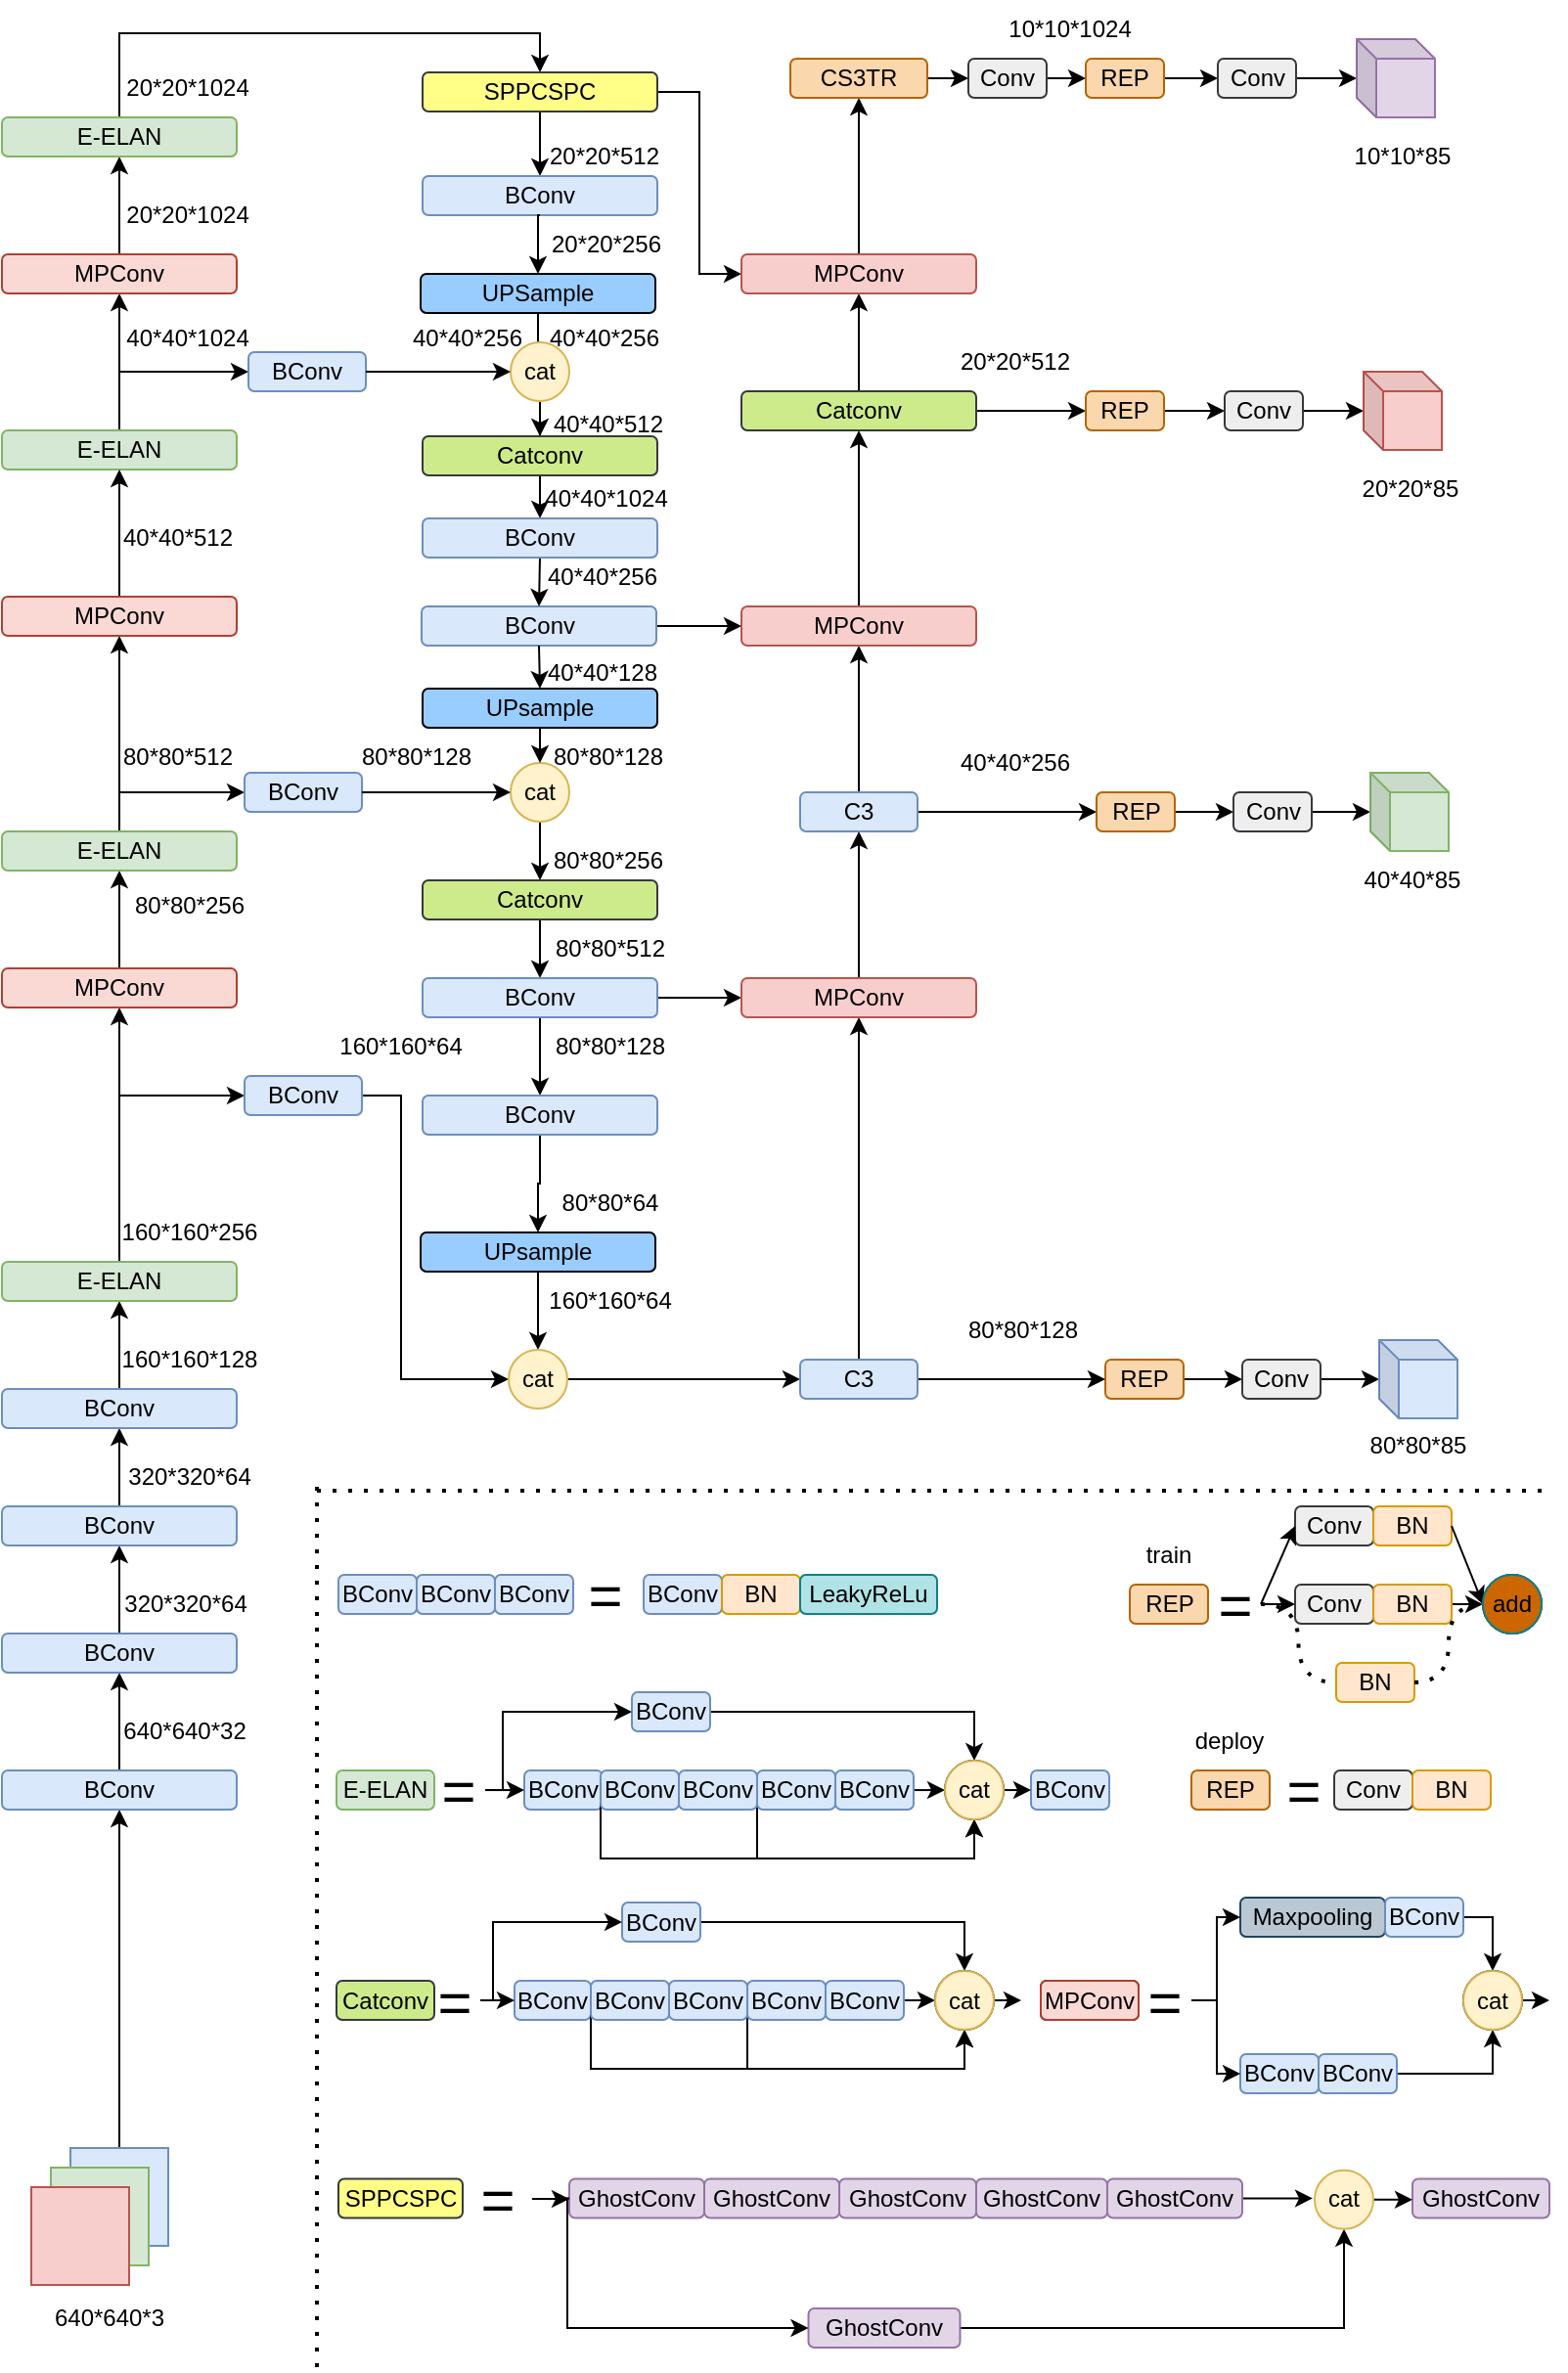 <mxfile version="21.1.4" type="github">
  <diagram id="i7gGXflLBzXJQ1Onad0F" name="第 1 页">
    <mxGraphModel dx="1436" dy="884" grid="1" gridSize="10" guides="1" tooltips="1" connect="1" arrows="1" fold="1" page="1" pageScale="1" pageWidth="827" pageHeight="1169" math="0" shadow="0">
      <root>
        <mxCell id="0" />
        <mxCell id="1" parent="0" />
        <mxCell id="96Z2TRk2g2hctk14bLeR-65" style="edgeStyle=orthogonalEdgeStyle;rounded=0;orthogonalLoop=1;jettySize=auto;html=1;exitX=0.5;exitY=0;exitDx=0;exitDy=0;entryX=0.5;entryY=1;entryDx=0;entryDy=0;" parent="1" source="6hGsSX0xc1QD5v10wT_n-3" target="96Z2TRk2g2hctk14bLeR-2" edge="1">
          <mxGeometry relative="1" as="geometry" />
        </mxCell>
        <mxCell id="6hGsSX0xc1QD5v10wT_n-3" value="" style="whiteSpace=wrap;html=1;aspect=fixed;fillColor=#dae8fc;strokeColor=#6c8ebf;" parent="1" vertex="1">
          <mxGeometry x="71" y="1258" width="50" height="50" as="geometry" />
        </mxCell>
        <mxCell id="6hGsSX0xc1QD5v10wT_n-2" value="" style="whiteSpace=wrap;html=1;aspect=fixed;fillColor=#d5e8d4;strokeColor=#82b366;" parent="1" vertex="1">
          <mxGeometry x="61" y="1268" width="50" height="50" as="geometry" />
        </mxCell>
        <mxCell id="6hGsSX0xc1QD5v10wT_n-1" value="" style="whiteSpace=wrap;html=1;aspect=fixed;fillColor=#f8cecc;strokeColor=#b85450;" parent="1" vertex="1">
          <mxGeometry x="51" y="1278" width="50" height="50" as="geometry" />
        </mxCell>
        <mxCell id="96Z2TRk2g2hctk14bLeR-6" style="edgeStyle=orthogonalEdgeStyle;rounded=0;orthogonalLoop=1;jettySize=auto;html=1;exitX=0.5;exitY=0;exitDx=0;exitDy=0;" parent="1" source="96Z2TRk2g2hctk14bLeR-2" target="96Z2TRk2g2hctk14bLeR-5" edge="1">
          <mxGeometry relative="1" as="geometry" />
        </mxCell>
        <mxCell id="96Z2TRk2g2hctk14bLeR-2" value="BConv" style="rounded=1;whiteSpace=wrap;html=1;fillColor=#dae8fc;strokeColor=#6c8ebf;" parent="1" vertex="1">
          <mxGeometry x="36" y="1065.03" width="120" height="20" as="geometry" />
        </mxCell>
        <mxCell id="96Z2TRk2g2hctk14bLeR-8" value="" style="edgeStyle=orthogonalEdgeStyle;rounded=0;orthogonalLoop=1;jettySize=auto;html=1;" parent="1" source="96Z2TRk2g2hctk14bLeR-5" target="96Z2TRk2g2hctk14bLeR-7" edge="1">
          <mxGeometry relative="1" as="geometry" />
        </mxCell>
        <mxCell id="96Z2TRk2g2hctk14bLeR-5" value="BConv" style="rounded=1;whiteSpace=wrap;html=1;fillColor=#dae8fc;strokeColor=#6c8ebf;" parent="1" vertex="1">
          <mxGeometry x="36" y="995" width="120" height="20" as="geometry" />
        </mxCell>
        <mxCell id="96Z2TRk2g2hctk14bLeR-10" style="edgeStyle=orthogonalEdgeStyle;rounded=0;orthogonalLoop=1;jettySize=auto;html=1;exitX=0.5;exitY=0;exitDx=0;exitDy=0;" parent="1" source="96Z2TRk2g2hctk14bLeR-7" target="96Z2TRk2g2hctk14bLeR-9" edge="1">
          <mxGeometry relative="1" as="geometry" />
        </mxCell>
        <mxCell id="96Z2TRk2g2hctk14bLeR-7" value="BConv" style="rounded=1;whiteSpace=wrap;html=1;fillColor=#dae8fc;strokeColor=#6c8ebf;" parent="1" vertex="1">
          <mxGeometry x="36" y="930" width="120" height="20" as="geometry" />
        </mxCell>
        <mxCell id="96Z2TRk2g2hctk14bLeR-12" style="edgeStyle=orthogonalEdgeStyle;rounded=0;orthogonalLoop=1;jettySize=auto;html=1;exitX=0.5;exitY=0;exitDx=0;exitDy=0;" parent="1" source="96Z2TRk2g2hctk14bLeR-9" target="96Z2TRk2g2hctk14bLeR-11" edge="1">
          <mxGeometry relative="1" as="geometry" />
        </mxCell>
        <mxCell id="96Z2TRk2g2hctk14bLeR-9" value="BConv" style="rounded=1;whiteSpace=wrap;html=1;fillColor=#dae8fc;strokeColor=#6c8ebf;" parent="1" vertex="1">
          <mxGeometry x="36" y="870" width="120" height="20" as="geometry" />
        </mxCell>
        <mxCell id="96Z2TRk2g2hctk14bLeR-339" style="edgeStyle=orthogonalEdgeStyle;curved=1;rounded=0;orthogonalLoop=1;jettySize=auto;html=1;exitX=0.5;exitY=0;exitDx=0;exitDy=0;entryX=0.5;entryY=1;entryDx=0;entryDy=0;fontSize=12;" parent="1" source="96Z2TRk2g2hctk14bLeR-11" target="96Z2TRk2g2hctk14bLeR-17" edge="1">
          <mxGeometry relative="1" as="geometry" />
        </mxCell>
        <mxCell id="b3Fnygi5dWCpyMjXDEdl-10" style="edgeStyle=orthogonalEdgeStyle;rounded=0;orthogonalLoop=1;jettySize=auto;html=1;exitX=0.5;exitY=0;exitDx=0;exitDy=0;entryX=0;entryY=0.5;entryDx=0;entryDy=0;" parent="1" source="96Z2TRk2g2hctk14bLeR-11" target="b3Fnygi5dWCpyMjXDEdl-9" edge="1">
          <mxGeometry relative="1" as="geometry">
            <mxPoint x="150" y="720" as="targetPoint" />
            <Array as="points">
              <mxPoint x="96" y="720" />
            </Array>
          </mxGeometry>
        </mxCell>
        <mxCell id="96Z2TRk2g2hctk14bLeR-11" value="E-ELAN" style="rounded=1;whiteSpace=wrap;html=1;fillColor=#d5e8d4;strokeColor=#82b366;" parent="1" vertex="1">
          <mxGeometry x="36" y="805.03" width="120" height="20" as="geometry" />
        </mxCell>
        <mxCell id="96Z2TRk2g2hctk14bLeR-20" value="" style="edgeStyle=orthogonalEdgeStyle;rounded=0;orthogonalLoop=1;jettySize=auto;html=1;" parent="1" source="96Z2TRk2g2hctk14bLeR-17" target="96Z2TRk2g2hctk14bLeR-19" edge="1">
          <mxGeometry relative="1" as="geometry" />
        </mxCell>
        <mxCell id="96Z2TRk2g2hctk14bLeR-17" value="MPConv" style="rounded=1;whiteSpace=wrap;html=1;fillColor=#fad9d5;strokeColor=#ae4132;" parent="1" vertex="1">
          <mxGeometry x="36" y="655" width="120" height="20" as="geometry" />
        </mxCell>
        <mxCell id="96Z2TRk2g2hctk14bLeR-45" style="edgeStyle=orthogonalEdgeStyle;rounded=0;orthogonalLoop=1;jettySize=auto;html=1;exitX=0.5;exitY=0;exitDx=0;exitDy=0;entryX=0;entryY=0.5;entryDx=0;entryDy=0;" parent="1" source="96Z2TRk2g2hctk14bLeR-19" target="96Z2TRk2g2hctk14bLeR-43" edge="1">
          <mxGeometry relative="1" as="geometry" />
        </mxCell>
        <mxCell id="96Z2TRk2g2hctk14bLeR-284" value="" style="edgeStyle=orthogonalEdgeStyle;rounded=0;orthogonalLoop=1;jettySize=auto;html=1;fontSize=30;" parent="1" source="96Z2TRk2g2hctk14bLeR-19" target="96Z2TRk2g2hctk14bLeR-281" edge="1">
          <mxGeometry relative="1" as="geometry" />
        </mxCell>
        <mxCell id="96Z2TRk2g2hctk14bLeR-19" value="E-ELAN" style="rounded=1;whiteSpace=wrap;html=1;fillColor=#d5e8d4;strokeColor=#82b366;" parent="1" vertex="1">
          <mxGeometry x="36" y="585" width="120" height="20" as="geometry" />
        </mxCell>
        <mxCell id="96Z2TRk2g2hctk14bLeR-36" style="edgeStyle=orthogonalEdgeStyle;rounded=0;orthogonalLoop=1;jettySize=auto;html=1;exitX=0.5;exitY=0;exitDx=0;exitDy=0;entryX=0;entryY=0.5;entryDx=0;entryDy=0;" parent="1" source="96Z2TRk2g2hctk14bLeR-21" target="96Z2TRk2g2hctk14bLeR-40" edge="1">
          <mxGeometry relative="1" as="geometry">
            <mxPoint x="221" y="410" as="targetPoint" />
          </mxGeometry>
        </mxCell>
        <mxCell id="96Z2TRk2g2hctk14bLeR-41" style="edgeStyle=orthogonalEdgeStyle;rounded=0;orthogonalLoop=1;jettySize=auto;html=1;exitX=0.5;exitY=0;exitDx=0;exitDy=0;entryX=0.5;entryY=1;entryDx=0;entryDy=0;" parent="1" source="96Z2TRk2g2hctk14bLeR-21" target="96Z2TRk2g2hctk14bLeR-23" edge="1">
          <mxGeometry relative="1" as="geometry" />
        </mxCell>
        <mxCell id="96Z2TRk2g2hctk14bLeR-21" value="E-ELAN" style="rounded=1;whiteSpace=wrap;html=1;fillColor=#d5e8d4;strokeColor=#82b366;" parent="1" vertex="1">
          <mxGeometry x="36" y="380" width="120" height="20" as="geometry" />
        </mxCell>
        <mxCell id="96Z2TRk2g2hctk14bLeR-26" style="edgeStyle=orthogonalEdgeStyle;rounded=0;orthogonalLoop=1;jettySize=auto;html=1;exitX=0.5;exitY=0;exitDx=0;exitDy=0;" parent="1" source="96Z2TRk2g2hctk14bLeR-23" target="96Z2TRk2g2hctk14bLeR-25" edge="1">
          <mxGeometry relative="1" as="geometry" />
        </mxCell>
        <mxCell id="96Z2TRk2g2hctk14bLeR-23" value="MPConv" style="rounded=1;whiteSpace=wrap;html=1;fillColor=#fad9d5;strokeColor=#ae4132;" parent="1" vertex="1">
          <mxGeometry x="36" y="290" width="120" height="20" as="geometry" />
        </mxCell>
        <mxCell id="96Z2TRk2g2hctk14bLeR-29" style="edgeStyle=orthogonalEdgeStyle;rounded=0;orthogonalLoop=1;jettySize=auto;html=1;exitX=0.5;exitY=0;exitDx=0;exitDy=0;entryX=0.5;entryY=0;entryDx=0;entryDy=0;" parent="1" source="96Z2TRk2g2hctk14bLeR-25" target="96Z2TRk2g2hctk14bLeR-28" edge="1">
          <mxGeometry relative="1" as="geometry">
            <mxPoint x="311" y="260" as="targetPoint" />
          </mxGeometry>
        </mxCell>
        <mxCell id="96Z2TRk2g2hctk14bLeR-25" value="E-ELAN" style="rounded=1;whiteSpace=wrap;html=1;fillColor=#d5e8d4;strokeColor=#82b366;" parent="1" vertex="1">
          <mxGeometry x="36" y="220" width="120" height="20" as="geometry" />
        </mxCell>
        <mxCell id="96Z2TRk2g2hctk14bLeR-31" style="edgeStyle=orthogonalEdgeStyle;rounded=0;orthogonalLoop=1;jettySize=auto;html=1;exitX=0.5;exitY=1;exitDx=0;exitDy=0;" parent="1" source="96Z2TRk2g2hctk14bLeR-28" target="96Z2TRk2g2hctk14bLeR-30" edge="1">
          <mxGeometry relative="1" as="geometry" />
        </mxCell>
        <mxCell id="b3Fnygi5dWCpyMjXDEdl-87" style="edgeStyle=orthogonalEdgeStyle;rounded=0;orthogonalLoop=1;jettySize=auto;html=1;exitX=1;exitY=0.5;exitDx=0;exitDy=0;entryX=0;entryY=0.5;entryDx=0;entryDy=0;" parent="1" source="96Z2TRk2g2hctk14bLeR-28" target="b3Fnygi5dWCpyMjXDEdl-42" edge="1">
          <mxGeometry relative="1" as="geometry" />
        </mxCell>
        <mxCell id="96Z2TRk2g2hctk14bLeR-28" value="SPPCSPC" style="rounded=1;whiteSpace=wrap;html=1;fillColor=#ffff88;strokeColor=#36393d;" parent="1" vertex="1">
          <mxGeometry x="251" y="197" width="120" height="20" as="geometry" />
        </mxCell>
        <mxCell id="96Z2TRk2g2hctk14bLeR-30" value="BConv" style="rounded=1;whiteSpace=wrap;html=1;fillColor=#dae8fc;strokeColor=#6c8ebf;" parent="1" vertex="1">
          <mxGeometry x="251" y="250" width="120" height="20" as="geometry" />
        </mxCell>
        <mxCell id="96Z2TRk2g2hctk14bLeR-38" value="" style="edgeStyle=orthogonalEdgeStyle;rounded=0;orthogonalLoop=1;jettySize=auto;html=1;" parent="1" source="96Z2TRk2g2hctk14bLeR-32" target="96Z2TRk2g2hctk14bLeR-37" edge="1">
          <mxGeometry relative="1" as="geometry" />
        </mxCell>
        <mxCell id="96Z2TRk2g2hctk14bLeR-32" value="UPSample" style="rounded=1;whiteSpace=wrap;html=1;fillColor=#99CCFF;" parent="1" vertex="1">
          <mxGeometry x="250" y="300" width="120" height="20" as="geometry" />
        </mxCell>
        <mxCell id="96Z2TRk2g2hctk14bLeR-50" value="" style="edgeStyle=orthogonalEdgeStyle;rounded=0;orthogonalLoop=1;jettySize=auto;html=1;" parent="1" source="96Z2TRk2g2hctk14bLeR-37" target="96Z2TRk2g2hctk14bLeR-49" edge="1">
          <mxGeometry relative="1" as="geometry" />
        </mxCell>
        <mxCell id="96Z2TRk2g2hctk14bLeR-37" value="cat" style="ellipse;whiteSpace=wrap;html=1;rounded=1;fillColor=#fff2cc;strokeColor=#d6b656;" parent="1" vertex="1">
          <mxGeometry x="296" y="335" width="30" height="30" as="geometry" />
        </mxCell>
        <mxCell id="96Z2TRk2g2hctk14bLeR-40" value="BConv" style="rounded=1;whiteSpace=wrap;html=1;fillColor=#dae8fc;strokeColor=#6c8ebf;" parent="1" vertex="1">
          <mxGeometry x="162" y="340" width="60" height="20" as="geometry" />
        </mxCell>
        <mxCell id="96Z2TRk2g2hctk14bLeR-43" value="BConv" style="rounded=1;whiteSpace=wrap;html=1;fillColor=#dae8fc;strokeColor=#6c8ebf;" parent="1" vertex="1">
          <mxGeometry x="160" y="555" width="60" height="20" as="geometry" />
        </mxCell>
        <mxCell id="96Z2TRk2g2hctk14bLeR-67" value="" style="edgeStyle=orthogonalEdgeStyle;rounded=0;orthogonalLoop=1;jettySize=auto;html=1;" parent="1" source="96Z2TRk2g2hctk14bLeR-48" target="96Z2TRk2g2hctk14bLeR-66" edge="1">
          <mxGeometry relative="1" as="geometry" />
        </mxCell>
        <mxCell id="96Z2TRk2g2hctk14bLeR-48" value="cat" style="ellipse;whiteSpace=wrap;html=1;rounded=1;fillColor=#fff2cc;strokeColor=#d6b656;" parent="1" vertex="1">
          <mxGeometry x="296" y="550" width="30" height="30" as="geometry" />
        </mxCell>
        <mxCell id="96Z2TRk2g2hctk14bLeR-53" value="" style="edgeStyle=orthogonalEdgeStyle;rounded=0;orthogonalLoop=1;jettySize=auto;html=1;entryX=0.5;entryY=0;entryDx=0;entryDy=0;" parent="1" source="96Z2TRk2g2hctk14bLeR-49" target="96Z2TRk2g2hctk14bLeR-55" edge="1">
          <mxGeometry relative="1" as="geometry">
            <mxPoint x="311" y="430" as="targetPoint" />
          </mxGeometry>
        </mxCell>
        <mxCell id="96Z2TRk2g2hctk14bLeR-49" value="Catconv" style="rounded=1;whiteSpace=wrap;html=1;fillColor=#cdeb8b;strokeColor=#36393d;" parent="1" vertex="1">
          <mxGeometry x="251" y="383" width="120" height="20" as="geometry" />
        </mxCell>
        <mxCell id="b3Fnygi5dWCpyMjXDEdl-38" style="edgeStyle=orthogonalEdgeStyle;rounded=0;orthogonalLoop=1;jettySize=auto;html=1;exitX=1;exitY=0.5;exitDx=0;exitDy=0;entryX=0;entryY=0.5;entryDx=0;entryDy=0;" parent="1" source="96Z2TRk2g2hctk14bLeR-54" target="b3Fnygi5dWCpyMjXDEdl-34" edge="1">
          <mxGeometry relative="1" as="geometry" />
        </mxCell>
        <mxCell id="96Z2TRk2g2hctk14bLeR-54" value="BConv" style="rounded=1;whiteSpace=wrap;html=1;fillColor=#dae8fc;strokeColor=#6c8ebf;" parent="1" vertex="1">
          <mxGeometry x="250.5" y="470" width="120" height="20" as="geometry" />
        </mxCell>
        <mxCell id="96Z2TRk2g2hctk14bLeR-56" style="edgeStyle=orthogonalEdgeStyle;rounded=0;orthogonalLoop=1;jettySize=auto;html=1;exitX=0.5;exitY=1;exitDx=0;exitDy=0;entryX=0.5;entryY=0;entryDx=0;entryDy=0;" parent="1" source="96Z2TRk2g2hctk14bLeR-55" target="96Z2TRk2g2hctk14bLeR-54" edge="1">
          <mxGeometry relative="1" as="geometry" />
        </mxCell>
        <mxCell id="96Z2TRk2g2hctk14bLeR-55" value="BConv" style="rounded=1;whiteSpace=wrap;html=1;fillColor=#dae8fc;strokeColor=#6c8ebf;" parent="1" vertex="1">
          <mxGeometry x="251" y="425" width="120" height="20" as="geometry" />
        </mxCell>
        <mxCell id="a6rZ2WNsQKCH5PQ9cZ_o-20" style="edgeStyle=orthogonalEdgeStyle;rounded=0;orthogonalLoop=1;jettySize=auto;html=1;exitX=0.5;exitY=1;exitDx=0;exitDy=0;entryX=0.5;entryY=0;entryDx=0;entryDy=0;fontFamily=Tahoma;fontSize=6;" parent="1" source="96Z2TRk2g2hctk14bLeR-60" target="96Z2TRk2g2hctk14bLeR-48" edge="1">
          <mxGeometry relative="1" as="geometry" />
        </mxCell>
        <mxCell id="96Z2TRk2g2hctk14bLeR-60" value="UPsample" style="rounded=1;whiteSpace=wrap;html=1;fillColor=#99CCFF;" parent="1" vertex="1">
          <mxGeometry x="251" y="512" width="120" height="20" as="geometry" />
        </mxCell>
        <mxCell id="96Z2TRk2g2hctk14bLeR-69" value="" style="edgeStyle=orthogonalEdgeStyle;rounded=0;orthogonalLoop=1;jettySize=auto;html=1;" parent="1" source="96Z2TRk2g2hctk14bLeR-66" target="96Z2TRk2g2hctk14bLeR-68" edge="1">
          <mxGeometry relative="1" as="geometry" />
        </mxCell>
        <mxCell id="96Z2TRk2g2hctk14bLeR-66" value="Catconv" style="whiteSpace=wrap;html=1;rounded=1;fillColor=#cdeb8b;strokeColor=#36393d;" parent="1" vertex="1">
          <mxGeometry x="251" y="610" width="120" height="20" as="geometry" />
        </mxCell>
        <mxCell id="b3Fnygi5dWCpyMjXDEdl-2" value="" style="edgeStyle=orthogonalEdgeStyle;rounded=0;orthogonalLoop=1;jettySize=auto;html=1;" parent="1" source="96Z2TRk2g2hctk14bLeR-68" target="b3Fnygi5dWCpyMjXDEdl-1" edge="1">
          <mxGeometry relative="1" as="geometry" />
        </mxCell>
        <mxCell id="b3Fnygi5dWCpyMjXDEdl-31" value="" style="edgeStyle=orthogonalEdgeStyle;rounded=0;orthogonalLoop=1;jettySize=auto;html=1;" parent="1" source="96Z2TRk2g2hctk14bLeR-68" target="b3Fnygi5dWCpyMjXDEdl-29" edge="1">
          <mxGeometry relative="1" as="geometry" />
        </mxCell>
        <mxCell id="96Z2TRk2g2hctk14bLeR-68" value="BConv" style="whiteSpace=wrap;html=1;rounded=1;fillColor=#dae8fc;strokeColor=#6c8ebf;" parent="1" vertex="1">
          <mxGeometry x="251" y="660" width="120" height="20" as="geometry" />
        </mxCell>
        <mxCell id="96Z2TRk2g2hctk14bLeR-129" value="" style="endArrow=none;dashed=1;html=1;dashPattern=1 3;strokeWidth=2;rounded=0;" parent="1" edge="1">
          <mxGeometry width="50" height="50" relative="1" as="geometry">
            <mxPoint x="197" y="1370" as="sourcePoint" />
            <mxPoint x="197" y="920" as="targetPoint" />
            <Array as="points" />
          </mxGeometry>
        </mxCell>
        <mxCell id="96Z2TRk2g2hctk14bLeR-130" value="" style="endArrow=none;dashed=1;html=1;dashPattern=1 3;strokeWidth=2;rounded=0;" parent="1" edge="1">
          <mxGeometry width="50" height="50" relative="1" as="geometry">
            <mxPoint x="197" y="922" as="sourcePoint" />
            <mxPoint x="827" y="922" as="targetPoint" />
          </mxGeometry>
        </mxCell>
        <mxCell id="96Z2TRk2g2hctk14bLeR-131" value="BConv" style="rounded=1;whiteSpace=wrap;html=1;fillColor=#dae8fc;strokeColor=#6c8ebf;" parent="1" vertex="1">
          <mxGeometry x="208" y="965" width="40" height="20" as="geometry" />
        </mxCell>
        <mxCell id="96Z2TRk2g2hctk14bLeR-132" value="BConv" style="rounded=1;whiteSpace=wrap;html=1;fillColor=#dae8fc;strokeColor=#6c8ebf;" parent="1" vertex="1">
          <mxGeometry x="248" y="965" width="40" height="20" as="geometry" />
        </mxCell>
        <mxCell id="96Z2TRk2g2hctk14bLeR-133" value="BConv" style="rounded=1;whiteSpace=wrap;html=1;fillColor=#dae8fc;strokeColor=#6c8ebf;" parent="1" vertex="1">
          <mxGeometry x="288" y="965" width="40" height="20" as="geometry" />
        </mxCell>
        <mxCell id="96Z2TRk2g2hctk14bLeR-136" value="BConv" style="rounded=1;whiteSpace=wrap;html=1;fillColor=#dae8fc;strokeColor=#6c8ebf;" parent="1" vertex="1">
          <mxGeometry x="364" y="965" width="40" height="20" as="geometry" />
        </mxCell>
        <mxCell id="96Z2TRk2g2hctk14bLeR-137" value="BN" style="rounded=1;whiteSpace=wrap;html=1;fillColor=#ffe6cc;strokeColor=#d79b00;" parent="1" vertex="1">
          <mxGeometry x="404" y="965" width="40" height="20" as="geometry" />
        </mxCell>
        <mxCell id="96Z2TRk2g2hctk14bLeR-138" value="LeakyReLu" style="rounded=1;whiteSpace=wrap;html=1;fillColor=#b0e3e6;strokeColor=#0e8088;" parent="1" vertex="1">
          <mxGeometry x="444" y="965" width="70" height="20" as="geometry" />
        </mxCell>
        <mxCell id="96Z2TRk2g2hctk14bLeR-142" value="E-ELAN" style="rounded=1;whiteSpace=wrap;html=1;fillColor=#d5e8d4;strokeColor=#82b366;" parent="1" vertex="1">
          <mxGeometry x="207" y="1065.03" width="50" height="20" as="geometry" />
        </mxCell>
        <mxCell id="96Z2TRk2g2hctk14bLeR-143" value="BConv" style="rounded=1;whiteSpace=wrap;html=1;fillColor=#dae8fc;strokeColor=#6c8ebf;" parent="1" vertex="1">
          <mxGeometry x="303" y="1065.03" width="40" height="20" as="geometry" />
        </mxCell>
        <mxCell id="96Z2TRk2g2hctk14bLeR-145" value="BConv" style="rounded=1;whiteSpace=wrap;html=1;fillColor=#dae8fc;strokeColor=#6c8ebf;" parent="1" vertex="1">
          <mxGeometry x="562" y="1065.03" width="40" height="20" as="geometry" />
        </mxCell>
        <mxCell id="96Z2TRk2g2hctk14bLeR-159" style="edgeStyle=orthogonalEdgeStyle;rounded=0;orthogonalLoop=1;jettySize=auto;html=1;exitX=1;exitY=0.5;exitDx=0;exitDy=0;entryX=0.5;entryY=0;entryDx=0;entryDy=0;" parent="1" source="96Z2TRk2g2hctk14bLeR-146" target="96Z2TRk2g2hctk14bLeR-156" edge="1">
          <mxGeometry relative="1" as="geometry" />
        </mxCell>
        <mxCell id="96Z2TRk2g2hctk14bLeR-146" value="BConv" style="rounded=1;whiteSpace=wrap;html=1;fillColor=#dae8fc;strokeColor=#6c8ebf;" parent="1" vertex="1">
          <mxGeometry x="358" y="1025.03" width="40" height="20" as="geometry" />
        </mxCell>
        <mxCell id="96Z2TRk2g2hctk14bLeR-157" style="edgeStyle=orthogonalEdgeStyle;rounded=0;orthogonalLoop=1;jettySize=auto;html=1;exitX=1;exitY=0.5;exitDx=0;exitDy=0;entryX=0;entryY=0.5;entryDx=0;entryDy=0;" parent="1" source="96Z2TRk2g2hctk14bLeR-147" target="96Z2TRk2g2hctk14bLeR-156" edge="1">
          <mxGeometry relative="1" as="geometry" />
        </mxCell>
        <mxCell id="96Z2TRk2g2hctk14bLeR-147" value="BConv" style="rounded=1;whiteSpace=wrap;html=1;fillColor=#dae8fc;strokeColor=#6c8ebf;" parent="1" vertex="1">
          <mxGeometry x="462" y="1065.03" width="40" height="20" as="geometry" />
        </mxCell>
        <mxCell id="96Z2TRk2g2hctk14bLeR-162" style="edgeStyle=orthogonalEdgeStyle;rounded=0;orthogonalLoop=1;jettySize=auto;html=1;exitX=0;exitY=0.5;exitDx=0;exitDy=0;entryX=0.5;entryY=1;entryDx=0;entryDy=0;" parent="1" source="96Z2TRk2g2hctk14bLeR-148" target="96Z2TRk2g2hctk14bLeR-156" edge="1">
          <mxGeometry relative="1" as="geometry">
            <mxPoint x="422" y="1105.03" as="targetPoint" />
            <Array as="points">
              <mxPoint x="422" y="1110.03" />
              <mxPoint x="533" y="1110.03" />
            </Array>
          </mxGeometry>
        </mxCell>
        <mxCell id="96Z2TRk2g2hctk14bLeR-148" value="BConv" style="rounded=1;whiteSpace=wrap;html=1;fillColor=#dae8fc;strokeColor=#6c8ebf;" parent="1" vertex="1">
          <mxGeometry x="422" y="1065.03" width="40" height="20" as="geometry" />
        </mxCell>
        <mxCell id="96Z2TRk2g2hctk14bLeR-149" value="BConv" style="rounded=1;whiteSpace=wrap;html=1;fillColor=#dae8fc;strokeColor=#6c8ebf;" parent="1" vertex="1">
          <mxGeometry x="382" y="1065.03" width="40" height="20" as="geometry" />
        </mxCell>
        <mxCell id="96Z2TRk2g2hctk14bLeR-160" style="edgeStyle=orthogonalEdgeStyle;rounded=0;orthogonalLoop=1;jettySize=auto;html=1;exitX=0;exitY=0.5;exitDx=0;exitDy=0;entryX=0.5;entryY=1;entryDx=0;entryDy=0;" parent="1" source="96Z2TRk2g2hctk14bLeR-150" target="96Z2TRk2g2hctk14bLeR-156" edge="1">
          <mxGeometry relative="1" as="geometry">
            <Array as="points">
              <mxPoint x="342" y="1110.03" />
              <mxPoint x="533" y="1110.03" />
            </Array>
          </mxGeometry>
        </mxCell>
        <mxCell id="96Z2TRk2g2hctk14bLeR-150" value="BConv" style="rounded=1;whiteSpace=wrap;html=1;fillColor=#dae8fc;strokeColor=#6c8ebf;" parent="1" vertex="1">
          <mxGeometry x="342" y="1065.03" width="40" height="20" as="geometry" />
        </mxCell>
        <mxCell id="96Z2TRk2g2hctk14bLeR-158" style="edgeStyle=orthogonalEdgeStyle;rounded=0;orthogonalLoop=1;jettySize=auto;html=1;exitX=1;exitY=0.5;exitDx=0;exitDy=0;entryX=0;entryY=0.5;entryDx=0;entryDy=0;" parent="1" source="96Z2TRk2g2hctk14bLeR-156" target="96Z2TRk2g2hctk14bLeR-145" edge="1">
          <mxGeometry relative="1" as="geometry" />
        </mxCell>
        <mxCell id="96Z2TRk2g2hctk14bLeR-156" value="cat" style="ellipse;whiteSpace=wrap;html=1;rounded=1;" parent="1" vertex="1">
          <mxGeometry x="518" y="1060.03" width="30" height="30" as="geometry" />
        </mxCell>
        <mxCell id="96Z2TRk2g2hctk14bLeR-181" value="Catconv" style="rounded=1;whiteSpace=wrap;html=1;fillColor=#cdeb8b;strokeColor=#36393d;" parent="1" vertex="1">
          <mxGeometry x="207" y="1172.5" width="50" height="20" as="geometry" />
        </mxCell>
        <mxCell id="96Z2TRk2g2hctk14bLeR-182" value="BConv" style="rounded=1;whiteSpace=wrap;html=1;fillColor=#dae8fc;strokeColor=#6c8ebf;" parent="1" vertex="1">
          <mxGeometry x="298" y="1172.5" width="39" height="20" as="geometry" />
        </mxCell>
        <mxCell id="96Z2TRk2g2hctk14bLeR-184" style="edgeStyle=orthogonalEdgeStyle;rounded=0;orthogonalLoop=1;jettySize=auto;html=1;exitX=1;exitY=0.5;exitDx=0;exitDy=0;entryX=0.5;entryY=0;entryDx=0;entryDy=0;" parent="1" source="96Z2TRk2g2hctk14bLeR-185" target="96Z2TRk2g2hctk14bLeR-194" edge="1">
          <mxGeometry relative="1" as="geometry" />
        </mxCell>
        <mxCell id="96Z2TRk2g2hctk14bLeR-185" value="BConv" style="rounded=1;whiteSpace=wrap;html=1;fillColor=#dae8fc;strokeColor=#6c8ebf;" parent="1" vertex="1">
          <mxGeometry x="353" y="1132.5" width="40" height="20" as="geometry" />
        </mxCell>
        <mxCell id="96Z2TRk2g2hctk14bLeR-186" style="edgeStyle=orthogonalEdgeStyle;rounded=0;orthogonalLoop=1;jettySize=auto;html=1;exitX=1;exitY=0.5;exitDx=0;exitDy=0;entryX=0;entryY=0.5;entryDx=0;entryDy=0;" parent="1" source="96Z2TRk2g2hctk14bLeR-187" target="96Z2TRk2g2hctk14bLeR-194" edge="1">
          <mxGeometry relative="1" as="geometry" />
        </mxCell>
        <mxCell id="96Z2TRk2g2hctk14bLeR-187" value="BConv" style="rounded=1;whiteSpace=wrap;html=1;fillColor=#dae8fc;strokeColor=#6c8ebf;" parent="1" vertex="1">
          <mxGeometry x="457" y="1172.5" width="40" height="20" as="geometry" />
        </mxCell>
        <mxCell id="96Z2TRk2g2hctk14bLeR-188" style="edgeStyle=orthogonalEdgeStyle;rounded=0;orthogonalLoop=1;jettySize=auto;html=1;exitX=0;exitY=0.5;exitDx=0;exitDy=0;entryX=0.5;entryY=1;entryDx=0;entryDy=0;" parent="1" source="96Z2TRk2g2hctk14bLeR-189" target="96Z2TRk2g2hctk14bLeR-194" edge="1">
          <mxGeometry relative="1" as="geometry">
            <mxPoint x="417" y="1212.5" as="targetPoint" />
            <Array as="points">
              <mxPoint x="417" y="1217.5" />
              <mxPoint x="528" y="1217.5" />
            </Array>
          </mxGeometry>
        </mxCell>
        <mxCell id="96Z2TRk2g2hctk14bLeR-189" value="BConv" style="rounded=1;whiteSpace=wrap;html=1;fillColor=#dae8fc;strokeColor=#6c8ebf;" parent="1" vertex="1">
          <mxGeometry x="417" y="1172.5" width="40" height="20" as="geometry" />
        </mxCell>
        <mxCell id="96Z2TRk2g2hctk14bLeR-190" value="BConv" style="rounded=1;whiteSpace=wrap;html=1;fillColor=#dae8fc;strokeColor=#6c8ebf;" parent="1" vertex="1">
          <mxGeometry x="377" y="1172.5" width="40" height="20" as="geometry" />
        </mxCell>
        <mxCell id="96Z2TRk2g2hctk14bLeR-191" style="edgeStyle=orthogonalEdgeStyle;rounded=0;orthogonalLoop=1;jettySize=auto;html=1;exitX=0;exitY=0.5;exitDx=0;exitDy=0;entryX=0.5;entryY=1;entryDx=0;entryDy=0;" parent="1" source="96Z2TRk2g2hctk14bLeR-192" target="96Z2TRk2g2hctk14bLeR-194" edge="1">
          <mxGeometry relative="1" as="geometry">
            <Array as="points">
              <mxPoint x="337" y="1217.5" />
              <mxPoint x="528" y="1217.5" />
            </Array>
          </mxGeometry>
        </mxCell>
        <mxCell id="96Z2TRk2g2hctk14bLeR-192" value="&lt;p style=&quot;line-height: 120%;&quot;&gt;BConv&lt;br&gt;&lt;/p&gt;" style="rounded=1;whiteSpace=wrap;html=1;fillColor=#dae8fc;strokeColor=#6c8ebf;" parent="1" vertex="1">
          <mxGeometry x="337" y="1172.5" width="40" height="20" as="geometry" />
        </mxCell>
        <mxCell id="96Z2TRk2g2hctk14bLeR-193" style="edgeStyle=orthogonalEdgeStyle;rounded=0;orthogonalLoop=1;jettySize=auto;html=1;exitX=1;exitY=0.5;exitDx=0;exitDy=0;entryX=0;entryY=0.5;entryDx=0;entryDy=0;" parent="1" source="96Z2TRk2g2hctk14bLeR-194" edge="1">
          <mxGeometry relative="1" as="geometry">
            <mxPoint x="557" y="1182.5" as="targetPoint" />
          </mxGeometry>
        </mxCell>
        <mxCell id="96Z2TRk2g2hctk14bLeR-194" value="cat" style="ellipse;whiteSpace=wrap;html=1;rounded=1;" parent="1" vertex="1">
          <mxGeometry x="513" y="1167.5" width="30" height="30" as="geometry" />
        </mxCell>
        <mxCell id="96Z2TRk2g2hctk14bLeR-197" value="MPConv" style="rounded=1;whiteSpace=wrap;html=1;" parent="1" vertex="1">
          <mxGeometry x="567" y="1172.5" width="50" height="20" as="geometry" />
        </mxCell>
        <mxCell id="96Z2TRk2g2hctk14bLeR-198" value="BConv" style="rounded=1;whiteSpace=wrap;html=1;fillColor=#dae8fc;strokeColor=#6c8ebf;" parent="1" vertex="1">
          <mxGeometry x="669" y="1210" width="40" height="20" as="geometry" />
        </mxCell>
        <mxCell id="96Z2TRk2g2hctk14bLeR-200" value="Maxpooling" style="rounded=1;whiteSpace=wrap;html=1;fillColor=#bac8d3;strokeColor=#23445d;" parent="1" vertex="1">
          <mxGeometry x="669" y="1130" width="74" height="20" as="geometry" />
        </mxCell>
        <mxCell id="96Z2TRk2g2hctk14bLeR-222" style="edgeStyle=orthogonalEdgeStyle;rounded=0;orthogonalLoop=1;jettySize=auto;html=1;exitX=1;exitY=0.5;exitDx=0;exitDy=0;entryX=0.5;entryY=1;entryDx=0;entryDy=0;" parent="1" source="96Z2TRk2g2hctk14bLeR-207" target="96Z2TRk2g2hctk14bLeR-218" edge="1">
          <mxGeometry relative="1" as="geometry" />
        </mxCell>
        <mxCell id="96Z2TRk2g2hctk14bLeR-207" value="BConv" style="rounded=1;whiteSpace=wrap;html=1;fillColor=#dae8fc;strokeColor=#6c8ebf;" parent="1" vertex="1">
          <mxGeometry x="709" y="1210" width="40" height="20" as="geometry" />
        </mxCell>
        <mxCell id="96Z2TRk2g2hctk14bLeR-219" style="edgeStyle=orthogonalEdgeStyle;rounded=0;orthogonalLoop=1;jettySize=auto;html=1;exitX=1;exitY=0.5;exitDx=0;exitDy=0;entryX=0.5;entryY=0;entryDx=0;entryDy=0;" parent="1" source="96Z2TRk2g2hctk14bLeR-202" target="96Z2TRk2g2hctk14bLeR-218" edge="1">
          <mxGeometry relative="1" as="geometry" />
        </mxCell>
        <mxCell id="96Z2TRk2g2hctk14bLeR-202" value="BConv" style="rounded=1;whiteSpace=wrap;html=1;fillColor=#dae8fc;strokeColor=#6c8ebf;" parent="1" vertex="1">
          <mxGeometry x="743" y="1130" width="40" height="20" as="geometry" />
        </mxCell>
        <mxCell id="96Z2TRk2g2hctk14bLeR-218" value="cat" style="ellipse;whiteSpace=wrap;html=1;rounded=1;" parent="1" vertex="1">
          <mxGeometry x="783" y="1167.5" width="30" height="30" as="geometry" />
        </mxCell>
        <mxCell id="96Z2TRk2g2hctk14bLeR-230" value="SPPCSPC" style="rounded=1;whiteSpace=wrap;html=1;fillColor=#ffff88;strokeColor=#36393d;" parent="1" vertex="1">
          <mxGeometry x="208" y="1273.74" width="63.5" height="20" as="geometry" />
        </mxCell>
        <mxCell id="96Z2TRk2g2hctk14bLeR-231" value="GhostConv" style="rounded=1;whiteSpace=wrap;html=1;fillColor=#e1d5e7;strokeColor=#9673a6;" parent="1" vertex="1">
          <mxGeometry x="326" y="1273.74" width="69" height="20" as="geometry" />
        </mxCell>
        <mxCell id="96Z2TRk2g2hctk14bLeR-238" value="GhostConv" style="rounded=1;whiteSpace=wrap;html=1;fillColor=#e1d5e7;strokeColor=#9673a6;" parent="1" vertex="1">
          <mxGeometry x="464" y="1273.74" width="70" height="20" as="geometry" />
        </mxCell>
        <mxCell id="96Z2TRk2g2hctk14bLeR-240" value="GhostConv" style="rounded=1;whiteSpace=wrap;html=1;fillColor=#e1d5e7;strokeColor=#9673a6;" parent="1" vertex="1">
          <mxGeometry x="395" y="1273.74" width="69" height="20" as="geometry" />
        </mxCell>
        <mxCell id="96Z2TRk2g2hctk14bLeR-265" value="GhostConv" style="rounded=1;whiteSpace=wrap;html=1;fillColor=#e1d5e7;strokeColor=#9673a6;" parent="1" vertex="1">
          <mxGeometry x="534" y="1273.74" width="67" height="20" as="geometry" />
        </mxCell>
        <mxCell id="96Z2TRk2g2hctk14bLeR-270" value="GhostConv" style="rounded=1;whiteSpace=wrap;html=1;fillColor=#e1d5e7;strokeColor=#9673a6;" parent="1" vertex="1">
          <mxGeometry x="757" y="1273.74" width="70" height="20" as="geometry" />
        </mxCell>
        <mxCell id="KWhuUIyhuwhSW9V_fMmg-23" style="edgeStyle=orthogonalEdgeStyle;rounded=0;orthogonalLoop=1;jettySize=auto;html=1;exitX=1;exitY=0.5;exitDx=0;exitDy=0;entryX=0.5;entryY=1;entryDx=0;entryDy=0;" parent="1" source="96Z2TRk2g2hctk14bLeR-272" target="KWhuUIyhuwhSW9V_fMmg-9" edge="1">
          <mxGeometry relative="1" as="geometry">
            <mxPoint x="721" y="1298.74" as="targetPoint" />
          </mxGeometry>
        </mxCell>
        <mxCell id="96Z2TRk2g2hctk14bLeR-272" value="GhostConv" style="rounded=1;whiteSpace=wrap;html=1;fillColor=#e1d5e7;strokeColor=#9673a6;" parent="1" vertex="1">
          <mxGeometry x="448.25" y="1340" width="77.5" height="20" as="geometry" />
        </mxCell>
        <mxCell id="96Z2TRk2g2hctk14bLeR-280" value="=" style="text;html=1;strokeColor=none;fillColor=none;align=center;verticalAlign=middle;whiteSpace=wrap;rounded=0;strokeWidth=1;fontSize=30;" parent="1" vertex="1">
          <mxGeometry x="331" y="960" width="27" height="30" as="geometry" />
        </mxCell>
        <mxCell id="96Z2TRk2g2hctk14bLeR-285" value="" style="edgeStyle=orthogonalEdgeStyle;rounded=0;orthogonalLoop=1;jettySize=auto;html=1;fontSize=30;" parent="1" source="96Z2TRk2g2hctk14bLeR-281" target="96Z2TRk2g2hctk14bLeR-21" edge="1">
          <mxGeometry relative="1" as="geometry" />
        </mxCell>
        <mxCell id="96Z2TRk2g2hctk14bLeR-281" value="MPConv" style="rounded=1;whiteSpace=wrap;html=1;fillColor=#fad9d5;strokeColor=#ae4132;" parent="1" vertex="1">
          <mxGeometry x="36" y="465" width="120" height="20" as="geometry" />
        </mxCell>
        <mxCell id="96Z2TRk2g2hctk14bLeR-288" style="edgeStyle=orthogonalEdgeStyle;rounded=0;orthogonalLoop=1;jettySize=auto;html=1;exitX=1;exitY=0.5;exitDx=0;exitDy=0;entryX=0;entryY=0.5;entryDx=0;entryDy=0;fontSize=30;" parent="1" source="96Z2TRk2g2hctk14bLeR-286" target="96Z2TRk2g2hctk14bLeR-143" edge="1">
          <mxGeometry relative="1" as="geometry" />
        </mxCell>
        <mxCell id="96Z2TRk2g2hctk14bLeR-289" style="edgeStyle=orthogonalEdgeStyle;rounded=0;orthogonalLoop=1;jettySize=auto;html=1;exitX=1;exitY=0.5;exitDx=0;exitDy=0;entryX=0;entryY=0.5;entryDx=0;entryDy=0;fontSize=30;" parent="1" source="96Z2TRk2g2hctk14bLeR-286" target="96Z2TRk2g2hctk14bLeR-146" edge="1">
          <mxGeometry relative="1" as="geometry">
            <Array as="points">
              <mxPoint x="292" y="1075.03" />
              <mxPoint x="292" y="1035.03" />
            </Array>
          </mxGeometry>
        </mxCell>
        <mxCell id="96Z2TRk2g2hctk14bLeR-286" value="=" style="text;html=1;strokeColor=none;fillColor=none;align=center;verticalAlign=middle;whiteSpace=wrap;rounded=0;strokeWidth=1;fontSize=30;" parent="1" vertex="1">
          <mxGeometry x="256" y="1060.03" width="27" height="30" as="geometry" />
        </mxCell>
        <mxCell id="96Z2TRk2g2hctk14bLeR-291" style="edgeStyle=orthogonalEdgeStyle;rounded=0;orthogonalLoop=1;jettySize=auto;html=1;exitX=1;exitY=0.5;exitDx=0;exitDy=0;entryX=0;entryY=0.5;entryDx=0;entryDy=0;fontSize=30;" parent="1" source="96Z2TRk2g2hctk14bLeR-290" target="96Z2TRk2g2hctk14bLeR-182" edge="1">
          <mxGeometry relative="1" as="geometry" />
        </mxCell>
        <mxCell id="96Z2TRk2g2hctk14bLeR-292" style="edgeStyle=orthogonalEdgeStyle;rounded=0;orthogonalLoop=1;jettySize=auto;html=1;exitX=1;exitY=0.5;exitDx=0;exitDy=0;entryX=0;entryY=0.5;entryDx=0;entryDy=0;fontSize=30;" parent="1" source="96Z2TRk2g2hctk14bLeR-290" target="96Z2TRk2g2hctk14bLeR-185" edge="1">
          <mxGeometry relative="1" as="geometry">
            <Array as="points">
              <mxPoint x="287" y="1182.5" />
              <mxPoint x="287" y="1142.5" />
            </Array>
          </mxGeometry>
        </mxCell>
        <mxCell id="96Z2TRk2g2hctk14bLeR-290" value="=" style="text;html=1;strokeColor=none;fillColor=none;align=center;verticalAlign=middle;whiteSpace=wrap;rounded=0;strokeWidth=1;fontSize=30;" parent="1" vertex="1">
          <mxGeometry x="253.5" y="1167.5" width="27" height="30" as="geometry" />
        </mxCell>
        <mxCell id="96Z2TRk2g2hctk14bLeR-296" style="edgeStyle=orthogonalEdgeStyle;rounded=0;orthogonalLoop=1;jettySize=auto;html=1;fontSize=30;exitX=0;exitY=0.5;exitDx=0;exitDy=0;entryX=0;entryY=0.5;entryDx=0;entryDy=0;" parent="1" source="96Z2TRk2g2hctk14bLeR-231" target="96Z2TRk2g2hctk14bLeR-272" edge="1">
          <mxGeometry relative="1" as="geometry">
            <Array as="points">
              <mxPoint x="325" y="1284" />
              <mxPoint x="325" y="1350" />
            </Array>
            <mxPoint x="335" y="1290" as="sourcePoint" />
            <mxPoint x="405" y="1350" as="targetPoint" />
          </mxGeometry>
        </mxCell>
        <mxCell id="KWhuUIyhuwhSW9V_fMmg-24" style="edgeStyle=orthogonalEdgeStyle;rounded=0;orthogonalLoop=1;jettySize=auto;html=1;entryX=0;entryY=0.5;entryDx=0;entryDy=0;" parent="1" target="96Z2TRk2g2hctk14bLeR-231" edge="1">
          <mxGeometry relative="1" as="geometry">
            <mxPoint x="307" y="1284" as="sourcePoint" />
          </mxGeometry>
        </mxCell>
        <mxCell id="96Z2TRk2g2hctk14bLeR-293" value="=" style="text;html=1;strokeColor=none;fillColor=none;align=center;verticalAlign=middle;whiteSpace=wrap;rounded=0;strokeWidth=1;fontSize=30;" parent="1" vertex="1">
          <mxGeometry x="276" y="1269.38" width="27" height="30" as="geometry" />
        </mxCell>
        <mxCell id="96Z2TRk2g2hctk14bLeR-298" style="edgeStyle=orthogonalEdgeStyle;rounded=0;orthogonalLoop=1;jettySize=auto;html=1;exitX=1;exitY=0.5;exitDx=0;exitDy=0;entryX=0;entryY=0.5;entryDx=0;entryDy=0;fontSize=30;" parent="1" source="96Z2TRk2g2hctk14bLeR-297" target="96Z2TRk2g2hctk14bLeR-200" edge="1">
          <mxGeometry relative="1" as="geometry">
            <Array as="points">
              <mxPoint x="657" y="1183" />
              <mxPoint x="657" y="1140" />
            </Array>
          </mxGeometry>
        </mxCell>
        <mxCell id="96Z2TRk2g2hctk14bLeR-300" style="edgeStyle=orthogonalEdgeStyle;rounded=0;orthogonalLoop=1;jettySize=auto;html=1;exitX=1;exitY=0.5;exitDx=0;exitDy=0;entryX=0;entryY=0.5;entryDx=0;entryDy=0;fontSize=30;" parent="1" source="96Z2TRk2g2hctk14bLeR-297" target="96Z2TRk2g2hctk14bLeR-198" edge="1">
          <mxGeometry relative="1" as="geometry">
            <Array as="points">
              <mxPoint x="657" y="1182" />
              <mxPoint x="657" y="1220" />
            </Array>
          </mxGeometry>
        </mxCell>
        <mxCell id="96Z2TRk2g2hctk14bLeR-297" value="=" style="text;html=1;strokeColor=none;fillColor=none;align=center;verticalAlign=middle;whiteSpace=wrap;rounded=0;strokeWidth=1;fontSize=30;" parent="1" vertex="1">
          <mxGeometry x="617" y="1167.5" width="27" height="30" as="geometry" />
        </mxCell>
        <mxCell id="96Z2TRk2g2hctk14bLeR-301" value="REP" style="rounded=1;whiteSpace=wrap;html=1;fillColor=#fad7ac;strokeColor=#b46504;" parent="1" vertex="1">
          <mxGeometry x="644" y="1065.03" width="40" height="20" as="geometry" />
        </mxCell>
        <mxCell id="96Z2TRk2g2hctk14bLeR-302" value="Conv" style="rounded=1;whiteSpace=wrap;html=1;fillColor=#eeeeee;strokeColor=#36393d;" parent="1" vertex="1">
          <mxGeometry x="717" y="1065.03" width="40" height="20" as="geometry" />
        </mxCell>
        <mxCell id="96Z2TRk2g2hctk14bLeR-303" value="BN" style="rounded=1;whiteSpace=wrap;html=1;fillColor=#ffe6cc;strokeColor=#d79b00;" parent="1" vertex="1">
          <mxGeometry x="757" y="1065.03" width="40" height="20" as="geometry" />
        </mxCell>
        <mxCell id="96Z2TRk2g2hctk14bLeR-304" value="=" style="text;html=1;strokeColor=none;fillColor=none;align=center;verticalAlign=middle;whiteSpace=wrap;rounded=0;strokeWidth=1;fontSize=30;" parent="1" vertex="1">
          <mxGeometry x="688" y="1060.03" width="27" height="30" as="geometry" />
        </mxCell>
        <mxCell id="96Z2TRk2g2hctk14bLeR-305" value="deploy" style="text;html=1;strokeColor=none;fillColor=none;align=center;verticalAlign=middle;whiteSpace=wrap;rounded=0;strokeWidth=1;fontSize=12;" parent="1" vertex="1">
          <mxGeometry x="644" y="1035.03" width="39" height="30" as="geometry" />
        </mxCell>
        <mxCell id="96Z2TRk2g2hctk14bLeR-311" value="REP" style="rounded=1;whiteSpace=wrap;html=1;fillColor=#fad7ac;strokeColor=#b46504;" parent="1" vertex="1">
          <mxGeometry x="612.5" y="970" width="40" height="20" as="geometry" />
        </mxCell>
        <mxCell id="96Z2TRk2g2hctk14bLeR-312" value="Conv" style="rounded=1;whiteSpace=wrap;html=1;fillColor=#eeeeee;strokeColor=#36393d;" parent="1" vertex="1">
          <mxGeometry x="697" y="970" width="40" height="20" as="geometry" />
        </mxCell>
        <mxCell id="96Z2TRk2g2hctk14bLeR-322" style="edgeStyle=orthogonalEdgeStyle;rounded=0;orthogonalLoop=1;jettySize=auto;html=1;exitX=1;exitY=0.5;exitDx=0;exitDy=0;entryX=0;entryY=0.5;entryDx=0;entryDy=0;fontSize=10;" parent="1" source="96Z2TRk2g2hctk14bLeR-313" target="96Z2TRk2g2hctk14bLeR-321" edge="1">
          <mxGeometry relative="1" as="geometry" />
        </mxCell>
        <mxCell id="96Z2TRk2g2hctk14bLeR-313" value="BN" style="rounded=1;whiteSpace=wrap;html=1;fillColor=#ffe6cc;strokeColor=#d79b00;" parent="1" vertex="1">
          <mxGeometry x="737" y="970" width="40" height="20" as="geometry" />
        </mxCell>
        <mxCell id="96Z2TRk2g2hctk14bLeR-314" value="train" style="text;html=1;strokeColor=none;fillColor=none;align=center;verticalAlign=middle;whiteSpace=wrap;rounded=0;strokeWidth=1;fontSize=12;" parent="1" vertex="1">
          <mxGeometry x="612.5" y="940" width="39" height="30" as="geometry" />
        </mxCell>
        <mxCell id="96Z2TRk2g2hctk14bLeR-315" value="=" style="text;html=1;strokeColor=none;fillColor=none;align=center;verticalAlign=middle;whiteSpace=wrap;rounded=0;strokeWidth=1;fontSize=30;" parent="1" vertex="1">
          <mxGeometry x="652.5" y="965" width="27" height="30" as="geometry" />
        </mxCell>
        <mxCell id="96Z2TRk2g2hctk14bLeR-318" value="Conv" style="rounded=1;whiteSpace=wrap;html=1;fillColor=#eeeeee;strokeColor=#36393d;" parent="1" vertex="1">
          <mxGeometry x="697" y="930" width="40" height="20" as="geometry" />
        </mxCell>
        <mxCell id="96Z2TRk2g2hctk14bLeR-319" value="BN" style="rounded=1;whiteSpace=wrap;html=1;fillColor=#ffe6cc;strokeColor=#d79b00;" parent="1" vertex="1">
          <mxGeometry x="737" y="930" width="40" height="20" as="geometry" />
        </mxCell>
        <mxCell id="96Z2TRk2g2hctk14bLeR-321" value="add" style="ellipse;whiteSpace=wrap;html=1;rounded=1;" parent="1" vertex="1">
          <mxGeometry x="793" y="965" width="30" height="30" as="geometry" />
        </mxCell>
        <mxCell id="96Z2TRk2g2hctk14bLeR-323" value="BN" style="rounded=1;whiteSpace=wrap;html=1;fillColor=#ffe6cc;strokeColor=#d79b00;" parent="1" vertex="1">
          <mxGeometry x="718" y="1010" width="40" height="20" as="geometry" />
        </mxCell>
        <mxCell id="96Z2TRk2g2hctk14bLeR-324" value="" style="endArrow=classic;html=1;rounded=0;fontSize=10;entryX=0;entryY=0.5;entryDx=0;entryDy=0;exitX=1;exitY=0.5;exitDx=0;exitDy=0;" parent="1" source="96Z2TRk2g2hctk14bLeR-315" target="96Z2TRk2g2hctk14bLeR-318" edge="1">
          <mxGeometry width="50" height="50" relative="1" as="geometry">
            <mxPoint x="678" y="980" as="sourcePoint" />
            <mxPoint x="728" y="930" as="targetPoint" />
          </mxGeometry>
        </mxCell>
        <mxCell id="96Z2TRk2g2hctk14bLeR-325" value="" style="endArrow=classic;html=1;rounded=0;fontSize=10;entryX=0;entryY=0.5;entryDx=0;entryDy=0;exitX=1;exitY=0.5;exitDx=0;exitDy=0;" parent="1" source="96Z2TRk2g2hctk14bLeR-315" target="96Z2TRk2g2hctk14bLeR-312" edge="1">
          <mxGeometry width="50" height="50" relative="1" as="geometry">
            <mxPoint x="677" y="980" as="sourcePoint" />
            <mxPoint x="707" y="950" as="targetPoint" />
          </mxGeometry>
        </mxCell>
        <mxCell id="96Z2TRk2g2hctk14bLeR-326" value="" style="endArrow=none;dashed=1;html=1;dashPattern=1 3;strokeWidth=2;rounded=0;fontSize=10;edgeStyle=orthogonalEdgeStyle;curved=1;exitX=1;exitY=0.5;exitDx=0;exitDy=0;entryX=0;entryY=0.5;entryDx=0;entryDy=0;" parent="1" source="96Z2TRk2g2hctk14bLeR-315" target="96Z2TRk2g2hctk14bLeR-323" edge="1">
          <mxGeometry width="50" height="50" relative="1" as="geometry">
            <mxPoint x="687" y="1010" as="sourcePoint" />
            <mxPoint x="747" y="990" as="targetPoint" />
          </mxGeometry>
        </mxCell>
        <mxCell id="96Z2TRk2g2hctk14bLeR-329" value="" style="endArrow=none;dashed=1;html=1;dashPattern=1 3;strokeWidth=2;rounded=0;fontSize=10;exitX=1;exitY=0.5;exitDx=0;exitDy=0;entryX=0;entryY=0.5;entryDx=0;entryDy=0;edgeStyle=orthogonalEdgeStyle;curved=1;" parent="1" source="96Z2TRk2g2hctk14bLeR-323" target="96Z2TRk2g2hctk14bLeR-321" edge="1">
          <mxGeometry width="50" height="50" relative="1" as="geometry">
            <mxPoint x="767" y="1045" as="sourcePoint" />
            <mxPoint x="817" y="995" as="targetPoint" />
          </mxGeometry>
        </mxCell>
        <mxCell id="96Z2TRk2g2hctk14bLeR-330" value="" style="endArrow=classic;html=1;rounded=0;fontSize=10;entryX=0;entryY=0.5;entryDx=0;entryDy=0;exitX=1;exitY=0.5;exitDx=0;exitDy=0;" parent="1" source="96Z2TRk2g2hctk14bLeR-319" target="96Z2TRk2g2hctk14bLeR-321" edge="1">
          <mxGeometry width="50" height="50" relative="1" as="geometry">
            <mxPoint x="689.5" y="990" as="sourcePoint" />
            <mxPoint x="707" y="950" as="targetPoint" />
          </mxGeometry>
        </mxCell>
        <mxCell id="96Z2TRk2g2hctk14bLeR-331" value="640*640*3" style="text;html=1;strokeColor=none;fillColor=none;align=center;verticalAlign=middle;whiteSpace=wrap;rounded=0;strokeWidth=1;fontSize=12;" parent="1" vertex="1">
          <mxGeometry x="61" y="1330" width="60" height="30" as="geometry" />
        </mxCell>
        <mxCell id="96Z2TRk2g2hctk14bLeR-332" value="640*640*32" style="text;html=1;strokeColor=none;fillColor=none;align=center;verticalAlign=middle;whiteSpace=wrap;rounded=0;strokeWidth=1;fontSize=12;" parent="1" vertex="1">
          <mxGeometry x="100" y="1030.03" width="59" height="30" as="geometry" />
        </mxCell>
        <mxCell id="96Z2TRk2g2hctk14bLeR-333" value="320*320*64" style="text;html=1;strokeColor=none;fillColor=none;align=center;verticalAlign=middle;whiteSpace=wrap;rounded=0;strokeWidth=1;fontSize=12;" parent="1" vertex="1">
          <mxGeometry x="100" y="965" width="60" height="30" as="geometry" />
        </mxCell>
        <mxCell id="96Z2TRk2g2hctk14bLeR-334" value="320*320*64" style="text;html=1;strokeColor=none;fillColor=none;align=center;verticalAlign=middle;whiteSpace=wrap;rounded=0;strokeWidth=1;fontSize=12;" parent="1" vertex="1">
          <mxGeometry x="102" y="900" width="60" height="30" as="geometry" />
        </mxCell>
        <mxCell id="96Z2TRk2g2hctk14bLeR-335" value="160*160*128" style="text;html=1;strokeColor=none;fillColor=none;align=center;verticalAlign=middle;whiteSpace=wrap;rounded=0;strokeWidth=1;fontSize=12;" parent="1" vertex="1">
          <mxGeometry x="102" y="840" width="60" height="30" as="geometry" />
        </mxCell>
        <mxCell id="96Z2TRk2g2hctk14bLeR-336" value="160*160*256" style="text;html=1;strokeColor=none;fillColor=none;align=center;verticalAlign=middle;whiteSpace=wrap;rounded=0;strokeWidth=1;fontSize=12;" parent="1" vertex="1">
          <mxGeometry x="102" y="775" width="60" height="30" as="geometry" />
        </mxCell>
        <mxCell id="96Z2TRk2g2hctk14bLeR-337" value="80*80*256" style="text;html=1;strokeColor=none;fillColor=none;align=center;verticalAlign=middle;whiteSpace=wrap;rounded=0;strokeWidth=1;fontSize=12;" parent="1" vertex="1">
          <mxGeometry x="102" y="607.5" width="60" height="30" as="geometry" />
        </mxCell>
        <mxCell id="96Z2TRk2g2hctk14bLeR-341" value="80*80*512" style="text;html=1;strokeColor=none;fillColor=none;align=center;verticalAlign=middle;whiteSpace=wrap;rounded=0;strokeWidth=1;fontSize=12;" parent="1" vertex="1">
          <mxGeometry x="96" y="532" width="60" height="30" as="geometry" />
        </mxCell>
        <mxCell id="96Z2TRk2g2hctk14bLeR-342" value="40*40*512" style="text;html=1;strokeColor=none;fillColor=none;align=center;verticalAlign=middle;whiteSpace=wrap;rounded=0;strokeWidth=1;fontSize=12;" parent="1" vertex="1">
          <mxGeometry x="96" y="420" width="60" height="30" as="geometry" />
        </mxCell>
        <mxCell id="96Z2TRk2g2hctk14bLeR-343" value="40*40*1024" style="text;html=1;strokeColor=none;fillColor=none;align=center;verticalAlign=middle;whiteSpace=wrap;rounded=0;strokeWidth=1;fontSize=12;" parent="1" vertex="1">
          <mxGeometry x="101" y="318" width="60" height="30" as="geometry" />
        </mxCell>
        <mxCell id="96Z2TRk2g2hctk14bLeR-344" value="20*20*1024" style="text;html=1;strokeColor=none;fillColor=none;align=center;verticalAlign=middle;whiteSpace=wrap;rounded=0;strokeWidth=1;fontSize=12;" parent="1" vertex="1">
          <mxGeometry x="101" y="255" width="60" height="30" as="geometry" />
        </mxCell>
        <mxCell id="96Z2TRk2g2hctk14bLeR-345" value="20*20*1024" style="text;html=1;strokeColor=none;fillColor=none;align=center;verticalAlign=middle;whiteSpace=wrap;rounded=0;strokeWidth=1;fontSize=12;" parent="1" vertex="1">
          <mxGeometry x="101" y="190" width="60" height="30" as="geometry" />
        </mxCell>
        <mxCell id="96Z2TRk2g2hctk14bLeR-346" value="40*40*256" style="text;html=1;strokeColor=none;fillColor=none;align=center;verticalAlign=middle;whiteSpace=wrap;rounded=0;strokeWidth=1;fontSize=12;" parent="1" vertex="1">
          <mxGeometry x="313.5" y="318" width="60" height="30" as="geometry" />
        </mxCell>
        <mxCell id="96Z2TRk2g2hctk14bLeR-348" value="20*20*256" style="text;html=1;strokeColor=none;fillColor=none;align=center;verticalAlign=middle;whiteSpace=wrap;rounded=0;strokeWidth=1;fontSize=12;" parent="1" vertex="1">
          <mxGeometry x="315" y="270" width="60" height="30" as="geometry" />
        </mxCell>
        <mxCell id="96Z2TRk2g2hctk14bLeR-349" value="20*20*512" style="text;html=1;strokeColor=none;fillColor=none;align=center;verticalAlign=middle;whiteSpace=wrap;rounded=0;strokeWidth=1;fontSize=12;" parent="1" vertex="1">
          <mxGeometry x="314" y="225" width="60" height="30" as="geometry" />
        </mxCell>
        <mxCell id="96Z2TRk2g2hctk14bLeR-351" value="40*40*512" style="text;html=1;strokeColor=none;fillColor=none;align=center;verticalAlign=middle;whiteSpace=wrap;rounded=0;strokeWidth=1;fontSize=12;" parent="1" vertex="1">
          <mxGeometry x="317.5" y="362" width="56" height="30" as="geometry" />
        </mxCell>
        <mxCell id="96Z2TRk2g2hctk14bLeR-352" value="40*40*1024" style="text;html=1;strokeColor=none;fillColor=none;align=center;verticalAlign=middle;whiteSpace=wrap;rounded=0;strokeWidth=1;fontSize=12;" parent="1" vertex="1">
          <mxGeometry x="317" y="400" width="56" height="30" as="geometry" />
        </mxCell>
        <mxCell id="96Z2TRk2g2hctk14bLeR-353" value="40*40*256" style="text;html=1;strokeColor=none;fillColor=none;align=center;verticalAlign=middle;whiteSpace=wrap;rounded=0;strokeWidth=1;fontSize=12;" parent="1" vertex="1">
          <mxGeometry x="314.5" y="440" width="56" height="30" as="geometry" />
        </mxCell>
        <mxCell id="96Z2TRk2g2hctk14bLeR-355" value="40*40*128" style="text;html=1;strokeColor=none;fillColor=none;align=center;verticalAlign=middle;whiteSpace=wrap;rounded=0;strokeWidth=1;fontSize=12;" parent="1" vertex="1">
          <mxGeometry x="315" y="489" width="56" height="30" as="geometry" />
        </mxCell>
        <mxCell id="96Z2TRk2g2hctk14bLeR-356" value="80*80*128" style="text;html=1;strokeColor=none;fillColor=none;align=center;verticalAlign=middle;whiteSpace=wrap;rounded=0;strokeWidth=1;fontSize=12;" parent="1" vertex="1">
          <mxGeometry x="317.5" y="532" width="56" height="30" as="geometry" />
        </mxCell>
        <mxCell id="96Z2TRk2g2hctk14bLeR-357" value="80*80*128" style="text;html=1;strokeColor=none;fillColor=none;align=center;verticalAlign=middle;whiteSpace=wrap;rounded=0;strokeWidth=1;fontSize=12;" parent="1" vertex="1">
          <mxGeometry x="220" y="532" width="56" height="30" as="geometry" />
        </mxCell>
        <mxCell id="96Z2TRk2g2hctk14bLeR-358" value="80*80*256" style="text;html=1;strokeColor=none;fillColor=none;align=center;verticalAlign=middle;whiteSpace=wrap;rounded=0;strokeWidth=1;fontSize=12;" parent="1" vertex="1">
          <mxGeometry x="318" y="585" width="56" height="30" as="geometry" />
        </mxCell>
        <mxCell id="96Z2TRk2g2hctk14bLeR-360" value="80*80*512" style="text;html=1;strokeColor=none;fillColor=none;align=center;verticalAlign=middle;whiteSpace=wrap;rounded=0;strokeWidth=1;fontSize=12;" parent="1" vertex="1">
          <mxGeometry x="319" y="630" width="56" height="30" as="geometry" />
        </mxCell>
        <mxCell id="fXJZHlOHp_XLVNjCbuLn-1" value="40*40*256" style="text;html=1;strokeColor=none;fillColor=none;align=center;verticalAlign=middle;whiteSpace=wrap;rounded=0;strokeWidth=1;fontSize=12;" parent="1" vertex="1">
          <mxGeometry x="243.5" y="318" width="60" height="30" as="geometry" />
        </mxCell>
        <mxCell id="fXJZHlOHp_XLVNjCbuLn-3" style="edgeStyle=orthogonalEdgeStyle;rounded=0;orthogonalLoop=1;jettySize=auto;html=1;entryX=0;entryY=0.5;entryDx=0;entryDy=0;exitX=1;exitY=0.5;exitDx=0;exitDy=0;" parent="1" source="96Z2TRk2g2hctk14bLeR-218" edge="1">
          <mxGeometry relative="1" as="geometry">
            <mxPoint x="827" y="1182.36" as="targetPoint" />
            <mxPoint x="817" y="1190" as="sourcePoint" />
          </mxGeometry>
        </mxCell>
        <mxCell id="a6rZ2WNsQKCH5PQ9cZ_o-3" style="edgeStyle=orthogonalEdgeStyle;rounded=0;orthogonalLoop=1;jettySize=auto;html=1;exitX=1;exitY=0.5;exitDx=0;exitDy=0;entryX=0;entryY=0.5;entryDx=0;entryDy=0;fontFamily=Tahoma;fontSize=6;" parent="1" source="96Z2TRk2g2hctk14bLeR-43" target="96Z2TRk2g2hctk14bLeR-48" edge="1">
          <mxGeometry relative="1" as="geometry">
            <mxPoint x="273.5" y="565" as="sourcePoint" />
          </mxGeometry>
        </mxCell>
        <mxCell id="a6rZ2WNsQKCH5PQ9cZ_o-8" style="edgeStyle=orthogonalEdgeStyle;rounded=0;orthogonalLoop=1;jettySize=auto;html=1;exitX=1;exitY=0.5;exitDx=0;exitDy=0;entryX=0;entryY=0.5;entryDx=0;entryDy=0;fontFamily=Tahoma;fontSize=6;" parent="1" source="96Z2TRk2g2hctk14bLeR-40" target="96Z2TRk2g2hctk14bLeR-37" edge="1">
          <mxGeometry relative="1" as="geometry">
            <mxPoint x="276" y="350.0" as="sourcePoint" />
          </mxGeometry>
        </mxCell>
        <mxCell id="a6rZ2WNsQKCH5PQ9cZ_o-12" style="edgeStyle=orthogonalEdgeStyle;rounded=0;orthogonalLoop=1;jettySize=auto;html=1;exitX=0.5;exitY=1;exitDx=0;exitDy=0;entryX=0.5;entryY=0;entryDx=0;entryDy=0;fontFamily=Tahoma;fontSize=6;" parent="1" source="96Z2TRk2g2hctk14bLeR-54" target="96Z2TRk2g2hctk14bLeR-60" edge="1">
          <mxGeometry relative="1" as="geometry">
            <mxPoint x="310" y="506" as="sourcePoint" />
          </mxGeometry>
        </mxCell>
        <mxCell id="a6rZ2WNsQKCH5PQ9cZ_o-15" style="edgeStyle=orthogonalEdgeStyle;rounded=0;orthogonalLoop=1;jettySize=auto;html=1;exitX=0.5;exitY=1;exitDx=0;exitDy=0;entryX=0.5;entryY=0;entryDx=0;entryDy=0;fontFamily=Tahoma;fontSize=6;" parent="1" source="96Z2TRk2g2hctk14bLeR-30" target="96Z2TRk2g2hctk14bLeR-32" edge="1">
          <mxGeometry relative="1" as="geometry">
            <mxPoint x="310" y="287" as="sourcePoint" />
          </mxGeometry>
        </mxCell>
        <mxCell id="a6rZ2WNsQKCH5PQ9cZ_o-16" style="edgeStyle=orthogonalEdgeStyle;rounded=0;orthogonalLoop=1;jettySize=auto;html=1;exitX=0.5;exitY=1;exitDx=0;exitDy=0;fontFamily=Tahoma;fontSize=6;" parent="1" source="96Z2TRk2g2hctk14bLeR-348" target="96Z2TRk2g2hctk14bLeR-348" edge="1">
          <mxGeometry relative="1" as="geometry" />
        </mxCell>
        <mxCell id="KWhuUIyhuwhSW9V_fMmg-5" value="cat" style="ellipse;whiteSpace=wrap;html=1;rounded=1;fillColor=#fff2cc;strokeColor=#d6b656;" parent="1" vertex="1">
          <mxGeometry x="518" y="1060.03" width="30" height="30" as="geometry" />
        </mxCell>
        <mxCell id="KWhuUIyhuwhSW9V_fMmg-6" value="cat" style="ellipse;whiteSpace=wrap;html=1;rounded=1;fillColor=#fff2cc;strokeColor=#d6b656;" parent="1" vertex="1">
          <mxGeometry x="513" y="1167.5" width="30" height="30" as="geometry" />
        </mxCell>
        <mxCell id="KWhuUIyhuwhSW9V_fMmg-7" value="cat" style="ellipse;whiteSpace=wrap;html=1;rounded=1;fillColor=#fff2cc;strokeColor=#d6b656;" parent="1" vertex="1">
          <mxGeometry x="783" y="1167.5" width="30" height="30" as="geometry" />
        </mxCell>
        <mxCell id="KWhuUIyhuwhSW9V_fMmg-22" style="edgeStyle=orthogonalEdgeStyle;rounded=0;orthogonalLoop=1;jettySize=auto;html=1;exitX=1;exitY=0.5;exitDx=0;exitDy=0;entryX=0;entryY=0.5;entryDx=0;entryDy=0;" parent="1" source="KWhuUIyhuwhSW9V_fMmg-9" target="96Z2TRk2g2hctk14bLeR-270" edge="1">
          <mxGeometry relative="1" as="geometry" />
        </mxCell>
        <mxCell id="KWhuUIyhuwhSW9V_fMmg-9" value="cat" style="ellipse;whiteSpace=wrap;html=1;rounded=1;fillColor=#fff2cc;strokeColor=#d6b656;" parent="1" vertex="1">
          <mxGeometry x="707" y="1269.38" width="30" height="30" as="geometry" />
        </mxCell>
        <mxCell id="KWhuUIyhuwhSW9V_fMmg-10" value="add" style="ellipse;whiteSpace=wrap;html=1;rounded=1;fillColor=#CC6600;strokeColor=#0e8088;" parent="1" vertex="1">
          <mxGeometry x="793" y="965" width="30" height="30" as="geometry" />
        </mxCell>
        <mxCell id="KWhuUIyhuwhSW9V_fMmg-11" value="MPConv" style="rounded=1;whiteSpace=wrap;html=1;fillColor=#fad9d5;strokeColor=#ae4132;" parent="1" vertex="1">
          <mxGeometry x="567" y="1172.5" width="50" height="20" as="geometry" />
        </mxCell>
        <mxCell id="KWhuUIyhuwhSW9V_fMmg-21" style="edgeStyle=orthogonalEdgeStyle;rounded=0;orthogonalLoop=1;jettySize=auto;html=1;exitX=1;exitY=0.5;exitDx=0;exitDy=0;entryX=0;entryY=0.5;entryDx=0;entryDy=0;" parent="1" source="KWhuUIyhuwhSW9V_fMmg-18" edge="1">
          <mxGeometry relative="1" as="geometry">
            <mxPoint x="706" y="1283.74" as="targetPoint" />
          </mxGeometry>
        </mxCell>
        <mxCell id="KWhuUIyhuwhSW9V_fMmg-18" value="GhostConv" style="rounded=1;whiteSpace=wrap;html=1;fillColor=#e1d5e7;strokeColor=#9673a6;" parent="1" vertex="1">
          <mxGeometry x="601" y="1273.74" width="69" height="20" as="geometry" />
        </mxCell>
        <mxCell id="fVnWcU2E26thX-RbtaxY-2" value="" style="edgeStyle=orthogonalEdgeStyle;rounded=0;orthogonalLoop=1;jettySize=auto;html=1;" edge="1" parent="1" source="b3Fnygi5dWCpyMjXDEdl-1" target="b3Fnygi5dWCpyMjXDEdl-7">
          <mxGeometry relative="1" as="geometry" />
        </mxCell>
        <mxCell id="b3Fnygi5dWCpyMjXDEdl-1" value="BConv" style="whiteSpace=wrap;html=1;rounded=1;fillColor=#dae8fc;strokeColor=#6c8ebf;" parent="1" vertex="1">
          <mxGeometry x="251" y="720" width="120" height="20" as="geometry" />
        </mxCell>
        <mxCell id="b3Fnygi5dWCpyMjXDEdl-3" value="80*80*128" style="text;html=1;strokeColor=none;fillColor=none;align=center;verticalAlign=middle;whiteSpace=wrap;rounded=0;strokeWidth=1;fontSize=12;" parent="1" vertex="1">
          <mxGeometry x="319" y="680" width="56" height="30" as="geometry" />
        </mxCell>
        <mxCell id="b3Fnygi5dWCpyMjXDEdl-6" value="80*80*64" style="text;html=1;strokeColor=none;fillColor=none;align=center;verticalAlign=middle;whiteSpace=wrap;rounded=0;strokeWidth=1;fontSize=12;" parent="1" vertex="1">
          <mxGeometry x="319" y="760" width="56" height="30" as="geometry" />
        </mxCell>
        <mxCell id="b3Fnygi5dWCpyMjXDEdl-14" value="" style="edgeStyle=orthogonalEdgeStyle;rounded=0;orthogonalLoop=1;jettySize=auto;html=1;" parent="1" source="b3Fnygi5dWCpyMjXDEdl-7" target="b3Fnygi5dWCpyMjXDEdl-13" edge="1">
          <mxGeometry relative="1" as="geometry" />
        </mxCell>
        <mxCell id="b3Fnygi5dWCpyMjXDEdl-7" value="UPsample" style="rounded=1;whiteSpace=wrap;html=1;fillColor=#99CCFF;" parent="1" vertex="1">
          <mxGeometry x="250" y="790" width="120" height="20" as="geometry" />
        </mxCell>
        <mxCell id="b3Fnygi5dWCpyMjXDEdl-16" style="edgeStyle=orthogonalEdgeStyle;rounded=0;orthogonalLoop=1;jettySize=auto;html=1;exitX=1;exitY=0.5;exitDx=0;exitDy=0;entryX=0;entryY=0.5;entryDx=0;entryDy=0;" parent="1" source="b3Fnygi5dWCpyMjXDEdl-9" target="b3Fnygi5dWCpyMjXDEdl-13" edge="1">
          <mxGeometry relative="1" as="geometry">
            <mxPoint x="240" y="860" as="targetPoint" />
            <Array as="points">
              <mxPoint x="240" y="720" />
              <mxPoint x="240" y="865" />
            </Array>
          </mxGeometry>
        </mxCell>
        <mxCell id="b3Fnygi5dWCpyMjXDEdl-9" value="BConv" style="rounded=1;whiteSpace=wrap;html=1;fillColor=#dae8fc;strokeColor=#6c8ebf;" parent="1" vertex="1">
          <mxGeometry x="160" y="710" width="60" height="20" as="geometry" />
        </mxCell>
        <mxCell id="b3Fnygi5dWCpyMjXDEdl-27" style="edgeStyle=orthogonalEdgeStyle;rounded=0;orthogonalLoop=1;jettySize=auto;html=1;exitX=1;exitY=0.5;exitDx=0;exitDy=0;entryX=0;entryY=0.5;entryDx=0;entryDy=0;" parent="1" source="b3Fnygi5dWCpyMjXDEdl-13" target="b3Fnygi5dWCpyMjXDEdl-26" edge="1">
          <mxGeometry relative="1" as="geometry" />
        </mxCell>
        <mxCell id="b3Fnygi5dWCpyMjXDEdl-13" value="cat" style="ellipse;whiteSpace=wrap;html=1;rounded=1;fillColor=#fff2cc;strokeColor=#d6b656;" parent="1" vertex="1">
          <mxGeometry x="295" y="850" width="30" height="30" as="geometry" />
        </mxCell>
        <mxCell id="b3Fnygi5dWCpyMjXDEdl-17" value="" style="edgeStyle=orthogonalEdgeStyle;rounded=0;orthogonalLoop=1;jettySize=auto;html=1;" parent="1" source="b3Fnygi5dWCpyMjXDEdl-18" target="b3Fnygi5dWCpyMjXDEdl-20" edge="1">
          <mxGeometry relative="1" as="geometry" />
        </mxCell>
        <mxCell id="b3Fnygi5dWCpyMjXDEdl-18" value="REP" style="rounded=1;whiteSpace=wrap;html=1;fillColor=#fad7ac;strokeColor=#b46504;" parent="1" vertex="1">
          <mxGeometry x="600" y="855" width="40" height="20" as="geometry" />
        </mxCell>
        <mxCell id="b3Fnygi5dWCpyMjXDEdl-19" value="" style="edgeStyle=orthogonalEdgeStyle;rounded=0;orthogonalLoop=1;jettySize=auto;html=1;" parent="1" source="b3Fnygi5dWCpyMjXDEdl-20" target="b3Fnygi5dWCpyMjXDEdl-21" edge="1">
          <mxGeometry relative="1" as="geometry" />
        </mxCell>
        <mxCell id="b3Fnygi5dWCpyMjXDEdl-20" value="Conv" style="rounded=1;whiteSpace=wrap;html=1;fillColor=#eeeeee;strokeColor=#36393d;" parent="1" vertex="1">
          <mxGeometry x="670" y="855" width="40" height="20" as="geometry" />
        </mxCell>
        <mxCell id="b3Fnygi5dWCpyMjXDEdl-21" value="" style="shape=cube;whiteSpace=wrap;html=1;boundedLbl=1;backgroundOutline=1;darkOpacity=0.05;darkOpacity2=0.1;size=10;fontStyle=1;fillColor=#dae8fc;strokeColor=#6c8ebf;" parent="1" vertex="1">
          <mxGeometry x="740" y="845" width="40" height="40" as="geometry" />
        </mxCell>
        <mxCell id="b3Fnygi5dWCpyMjXDEdl-22" value="80*80*85" style="text;html=1;strokeColor=none;fillColor=none;align=center;verticalAlign=middle;whiteSpace=wrap;rounded=0;strokeWidth=1;fontSize=12;" parent="1" vertex="1">
          <mxGeometry x="732" y="884.03" width="56" height="30" as="geometry" />
        </mxCell>
        <mxCell id="b3Fnygi5dWCpyMjXDEdl-28" value="" style="edgeStyle=orthogonalEdgeStyle;rounded=0;orthogonalLoop=1;jettySize=auto;html=1;" parent="1" source="b3Fnygi5dWCpyMjXDEdl-26" target="b3Fnygi5dWCpyMjXDEdl-18" edge="1">
          <mxGeometry relative="1" as="geometry" />
        </mxCell>
        <mxCell id="b3Fnygi5dWCpyMjXDEdl-52" style="edgeStyle=orthogonalEdgeStyle;rounded=0;orthogonalLoop=1;jettySize=auto;html=1;exitX=0.5;exitY=0;exitDx=0;exitDy=0;" parent="1" source="b3Fnygi5dWCpyMjXDEdl-26" target="b3Fnygi5dWCpyMjXDEdl-29" edge="1">
          <mxGeometry relative="1" as="geometry" />
        </mxCell>
        <mxCell id="b3Fnygi5dWCpyMjXDEdl-26" value="C3" style="rounded=1;whiteSpace=wrap;html=1;fillColor=#dae8fc;strokeColor=#6c8ebf;" parent="1" vertex="1">
          <mxGeometry x="444" y="855" width="60" height="20" as="geometry" />
        </mxCell>
        <mxCell id="b3Fnygi5dWCpyMjXDEdl-33" value="" style="edgeStyle=orthogonalEdgeStyle;rounded=0;orthogonalLoop=1;jettySize=auto;html=1;" parent="1" source="b3Fnygi5dWCpyMjXDEdl-29" target="b3Fnygi5dWCpyMjXDEdl-32" edge="1">
          <mxGeometry relative="1" as="geometry" />
        </mxCell>
        <mxCell id="b3Fnygi5dWCpyMjXDEdl-29" value="MPConv" style="whiteSpace=wrap;html=1;rounded=1;fillColor=#f8cecc;strokeColor=#b85450;" parent="1" vertex="1">
          <mxGeometry x="414" y="660" width="120" height="20" as="geometry" />
        </mxCell>
        <mxCell id="b3Fnygi5dWCpyMjXDEdl-43" style="edgeStyle=orthogonalEdgeStyle;rounded=0;orthogonalLoop=1;jettySize=auto;html=1;exitX=0.5;exitY=0;exitDx=0;exitDy=0;entryX=0.5;entryY=1;entryDx=0;entryDy=0;" parent="1" source="b3Fnygi5dWCpyMjXDEdl-32" target="b3Fnygi5dWCpyMjXDEdl-34" edge="1">
          <mxGeometry relative="1" as="geometry" />
        </mxCell>
        <mxCell id="b3Fnygi5dWCpyMjXDEdl-59" value="" style="edgeStyle=orthogonalEdgeStyle;rounded=0;orthogonalLoop=1;jettySize=auto;html=1;" parent="1" source="b3Fnygi5dWCpyMjXDEdl-32" target="b3Fnygi5dWCpyMjXDEdl-54" edge="1">
          <mxGeometry relative="1" as="geometry" />
        </mxCell>
        <mxCell id="b3Fnygi5dWCpyMjXDEdl-32" value="C3" style="rounded=1;whiteSpace=wrap;html=1;fillColor=#dae8fc;strokeColor=#6c8ebf;" parent="1" vertex="1">
          <mxGeometry x="444" y="565" width="60" height="20" as="geometry" />
        </mxCell>
        <mxCell id="b3Fnygi5dWCpyMjXDEdl-41" value="" style="edgeStyle=orthogonalEdgeStyle;rounded=0;orthogonalLoop=1;jettySize=auto;html=1;" parent="1" source="b3Fnygi5dWCpyMjXDEdl-34" target="b3Fnygi5dWCpyMjXDEdl-40" edge="1">
          <mxGeometry relative="1" as="geometry" />
        </mxCell>
        <mxCell id="b3Fnygi5dWCpyMjXDEdl-34" value="MPConv" style="whiteSpace=wrap;html=1;rounded=1;fillColor=#f8cecc;strokeColor=#b85450;" parent="1" vertex="1">
          <mxGeometry x="414" y="470" width="120" height="20" as="geometry" />
        </mxCell>
        <mxCell id="b3Fnygi5dWCpyMjXDEdl-39" style="edgeStyle=orthogonalEdgeStyle;rounded=0;orthogonalLoop=1;jettySize=auto;html=1;exitX=0.5;exitY=1;exitDx=0;exitDy=0;" parent="1" source="b3Fnygi5dWCpyMjXDEdl-34" target="b3Fnygi5dWCpyMjXDEdl-34" edge="1">
          <mxGeometry relative="1" as="geometry" />
        </mxCell>
        <mxCell id="b3Fnygi5dWCpyMjXDEdl-48" style="edgeStyle=orthogonalEdgeStyle;rounded=0;orthogonalLoop=1;jettySize=auto;html=1;exitX=0.5;exitY=0;exitDx=0;exitDy=0;entryX=0.5;entryY=1;entryDx=0;entryDy=0;" parent="1" source="b3Fnygi5dWCpyMjXDEdl-40" target="b3Fnygi5dWCpyMjXDEdl-42" edge="1">
          <mxGeometry relative="1" as="geometry" />
        </mxCell>
        <mxCell id="b3Fnygi5dWCpyMjXDEdl-69" style="edgeStyle=orthogonalEdgeStyle;rounded=0;orthogonalLoop=1;jettySize=auto;html=1;exitX=1;exitY=0.5;exitDx=0;exitDy=0;entryX=0;entryY=0.5;entryDx=0;entryDy=0;" parent="1" source="b3Fnygi5dWCpyMjXDEdl-40" target="b3Fnygi5dWCpyMjXDEdl-61" edge="1">
          <mxGeometry relative="1" as="geometry" />
        </mxCell>
        <mxCell id="b3Fnygi5dWCpyMjXDEdl-40" value="Catconv" style="rounded=1;whiteSpace=wrap;html=1;fillColor=#cdeb8b;strokeColor=#36393d;" parent="1" vertex="1">
          <mxGeometry x="414" y="360" width="120" height="20" as="geometry" />
        </mxCell>
        <mxCell id="b3Fnygi5dWCpyMjXDEdl-83" value="" style="edgeStyle=orthogonalEdgeStyle;rounded=0;orthogonalLoop=1;jettySize=auto;html=1;" parent="1" source="b3Fnygi5dWCpyMjXDEdl-42" target="b3Fnygi5dWCpyMjXDEdl-71" edge="1">
          <mxGeometry relative="1" as="geometry" />
        </mxCell>
        <mxCell id="b3Fnygi5dWCpyMjXDEdl-42" value="MPConv" style="whiteSpace=wrap;html=1;rounded=1;fillColor=#f8cecc;strokeColor=#b85450;" parent="1" vertex="1">
          <mxGeometry x="414" y="290" width="120" height="20" as="geometry" />
        </mxCell>
        <mxCell id="b3Fnygi5dWCpyMjXDEdl-53" value="" style="edgeStyle=orthogonalEdgeStyle;rounded=0;orthogonalLoop=1;jettySize=auto;html=1;" parent="1" source="b3Fnygi5dWCpyMjXDEdl-54" target="b3Fnygi5dWCpyMjXDEdl-56" edge="1">
          <mxGeometry relative="1" as="geometry" />
        </mxCell>
        <mxCell id="b3Fnygi5dWCpyMjXDEdl-54" value="REP" style="rounded=1;whiteSpace=wrap;html=1;fillColor=#fad7ac;strokeColor=#b46504;" parent="1" vertex="1">
          <mxGeometry x="595.5" y="565" width="40" height="20" as="geometry" />
        </mxCell>
        <mxCell id="b3Fnygi5dWCpyMjXDEdl-55" value="" style="edgeStyle=orthogonalEdgeStyle;rounded=0;orthogonalLoop=1;jettySize=auto;html=1;" parent="1" source="b3Fnygi5dWCpyMjXDEdl-56" target="b3Fnygi5dWCpyMjXDEdl-57" edge="1">
          <mxGeometry relative="1" as="geometry" />
        </mxCell>
        <mxCell id="b3Fnygi5dWCpyMjXDEdl-56" value="Conv" style="rounded=1;whiteSpace=wrap;html=1;fillColor=#eeeeee;strokeColor=#36393d;" parent="1" vertex="1">
          <mxGeometry x="665.5" y="565" width="40" height="20" as="geometry" />
        </mxCell>
        <mxCell id="b3Fnygi5dWCpyMjXDEdl-57" value="" style="shape=cube;whiteSpace=wrap;html=1;boundedLbl=1;backgroundOutline=1;darkOpacity=0.05;darkOpacity2=0.1;size=10;fillColor=#d5e8d4;strokeColor=#82b366;" parent="1" vertex="1">
          <mxGeometry x="735.5" y="555" width="40" height="40" as="geometry" />
        </mxCell>
        <mxCell id="b3Fnygi5dWCpyMjXDEdl-58" value="40*40*85" style="text;html=1;strokeColor=none;fillColor=none;align=center;verticalAlign=middle;whiteSpace=wrap;rounded=0;strokeWidth=1;fontSize=12;" parent="1" vertex="1">
          <mxGeometry x="728.5" y="595" width="56" height="30" as="geometry" />
        </mxCell>
        <mxCell id="b3Fnygi5dWCpyMjXDEdl-60" value="" style="edgeStyle=orthogonalEdgeStyle;rounded=0;orthogonalLoop=1;jettySize=auto;html=1;" parent="1" source="b3Fnygi5dWCpyMjXDEdl-61" target="b3Fnygi5dWCpyMjXDEdl-63" edge="1">
          <mxGeometry relative="1" as="geometry" />
        </mxCell>
        <mxCell id="b3Fnygi5dWCpyMjXDEdl-61" value="REP" style="rounded=1;whiteSpace=wrap;html=1;fillColor=#fad7ac;strokeColor=#b46504;" parent="1" vertex="1">
          <mxGeometry x="590" y="360" width="40" height="20" as="geometry" />
        </mxCell>
        <mxCell id="b3Fnygi5dWCpyMjXDEdl-62" value="" style="edgeStyle=orthogonalEdgeStyle;rounded=0;orthogonalLoop=1;jettySize=auto;html=1;" parent="1" source="b3Fnygi5dWCpyMjXDEdl-63" target="b3Fnygi5dWCpyMjXDEdl-64" edge="1">
          <mxGeometry relative="1" as="geometry" />
        </mxCell>
        <mxCell id="b3Fnygi5dWCpyMjXDEdl-63" value="Conv" style="rounded=1;whiteSpace=wrap;html=1;fillColor=#eeeeee;strokeColor=#36393d;" parent="1" vertex="1">
          <mxGeometry x="661" y="360" width="40" height="20" as="geometry" />
        </mxCell>
        <mxCell id="b3Fnygi5dWCpyMjXDEdl-64" value="" style="shape=cube;whiteSpace=wrap;html=1;boundedLbl=1;backgroundOutline=1;darkOpacity=0.05;darkOpacity2=0.1;size=10;fillColor=#f8cecc;strokeColor=#b85450;" parent="1" vertex="1">
          <mxGeometry x="732" y="350" width="40" height="40" as="geometry" />
        </mxCell>
        <mxCell id="b3Fnygi5dWCpyMjXDEdl-70" value="20*20*85" style="text;html=1;strokeColor=none;fillColor=none;align=center;verticalAlign=middle;whiteSpace=wrap;rounded=0;strokeWidth=1;fontSize=12;" parent="1" vertex="1">
          <mxGeometry x="727.5" y="395" width="56" height="30" as="geometry" />
        </mxCell>
        <mxCell id="b3Fnygi5dWCpyMjXDEdl-74" value="" style="edgeStyle=orthogonalEdgeStyle;rounded=0;orthogonalLoop=1;jettySize=auto;html=1;" parent="1" source="b3Fnygi5dWCpyMjXDEdl-71" target="b3Fnygi5dWCpyMjXDEdl-73" edge="1">
          <mxGeometry relative="1" as="geometry" />
        </mxCell>
        <mxCell id="b3Fnygi5dWCpyMjXDEdl-71" value="CS3TR" style="rounded=1;whiteSpace=wrap;html=1;fillColor=#fad7ac;strokeColor=#b46504;" parent="1" vertex="1">
          <mxGeometry x="439" y="190" width="70" height="20" as="geometry" />
        </mxCell>
        <mxCell id="b3Fnygi5dWCpyMjXDEdl-82" style="edgeStyle=orthogonalEdgeStyle;rounded=0;orthogonalLoop=1;jettySize=auto;html=1;exitX=1;exitY=0.5;exitDx=0;exitDy=0;entryX=0;entryY=0.5;entryDx=0;entryDy=0;" parent="1" source="b3Fnygi5dWCpyMjXDEdl-73" target="b3Fnygi5dWCpyMjXDEdl-76" edge="1">
          <mxGeometry relative="1" as="geometry" />
        </mxCell>
        <mxCell id="b3Fnygi5dWCpyMjXDEdl-73" value="Conv" style="rounded=1;whiteSpace=wrap;html=1;fillColor=#eeeeee;strokeColor=#36393d;" parent="1" vertex="1">
          <mxGeometry x="530" y="190" width="40" height="20" as="geometry" />
        </mxCell>
        <mxCell id="b3Fnygi5dWCpyMjXDEdl-75" value="" style="edgeStyle=orthogonalEdgeStyle;rounded=0;orthogonalLoop=1;jettySize=auto;html=1;" parent="1" source="b3Fnygi5dWCpyMjXDEdl-76" target="b3Fnygi5dWCpyMjXDEdl-78" edge="1">
          <mxGeometry relative="1" as="geometry" />
        </mxCell>
        <mxCell id="b3Fnygi5dWCpyMjXDEdl-76" value="REP" style="rounded=1;whiteSpace=wrap;html=1;fillColor=#fad7ac;strokeColor=#b46504;" parent="1" vertex="1">
          <mxGeometry x="590" y="190" width="40" height="20" as="geometry" />
        </mxCell>
        <mxCell id="b3Fnygi5dWCpyMjXDEdl-77" value="" style="edgeStyle=orthogonalEdgeStyle;rounded=0;orthogonalLoop=1;jettySize=auto;html=1;" parent="1" source="b3Fnygi5dWCpyMjXDEdl-78" target="b3Fnygi5dWCpyMjXDEdl-79" edge="1">
          <mxGeometry relative="1" as="geometry" />
        </mxCell>
        <mxCell id="b3Fnygi5dWCpyMjXDEdl-78" value="Conv" style="rounded=1;whiteSpace=wrap;html=1;fillColor=#eeeeee;strokeColor=#36393d;" parent="1" vertex="1">
          <mxGeometry x="657.5" y="190" width="40" height="20" as="geometry" />
        </mxCell>
        <mxCell id="b3Fnygi5dWCpyMjXDEdl-79" value="" style="shape=cube;whiteSpace=wrap;html=1;boundedLbl=1;backgroundOutline=1;darkOpacity=0.05;darkOpacity2=0.1;size=10;fillColor=#e1d5e7;strokeColor=#9673a6;" parent="1" vertex="1">
          <mxGeometry x="728.5" y="180" width="40" height="40" as="geometry" />
        </mxCell>
        <mxCell id="b3Fnygi5dWCpyMjXDEdl-80" value="10*10*85" style="text;html=1;strokeColor=none;fillColor=none;align=center;verticalAlign=middle;whiteSpace=wrap;rounded=0;strokeWidth=1;fontSize=12;" parent="1" vertex="1">
          <mxGeometry x="724" y="225" width="56" height="30" as="geometry" />
        </mxCell>
        <mxCell id="fVnWcU2E26thX-RbtaxY-1" value="160*160*64" style="text;html=1;strokeColor=none;fillColor=none;align=center;verticalAlign=middle;whiteSpace=wrap;rounded=0;strokeWidth=1;fontSize=12;" vertex="1" parent="1">
          <mxGeometry x="209.75" y="680" width="60" height="30" as="geometry" />
        </mxCell>
        <mxCell id="fVnWcU2E26thX-RbtaxY-3" value="160*160*64" style="text;html=1;strokeColor=none;fillColor=none;align=center;verticalAlign=middle;whiteSpace=wrap;rounded=0;strokeWidth=1;fontSize=12;" vertex="1" parent="1">
          <mxGeometry x="319" y="810" width="56" height="30" as="geometry" />
        </mxCell>
        <mxCell id="fVnWcU2E26thX-RbtaxY-4" value="80*80*128" style="text;html=1;strokeColor=none;fillColor=none;align=center;verticalAlign=middle;whiteSpace=wrap;rounded=0;strokeWidth=1;fontSize=12;" vertex="1" parent="1">
          <mxGeometry x="530" y="825.03" width="56" height="30" as="geometry" />
        </mxCell>
        <mxCell id="fVnWcU2E26thX-RbtaxY-5" value="40*40*256" style="text;html=1;strokeColor=none;fillColor=none;align=center;verticalAlign=middle;whiteSpace=wrap;rounded=0;strokeWidth=1;fontSize=12;" vertex="1" parent="1">
          <mxGeometry x="525.75" y="535" width="56" height="30" as="geometry" />
        </mxCell>
        <mxCell id="fVnWcU2E26thX-RbtaxY-6" value="20*20*512" style="text;html=1;strokeColor=none;fillColor=none;align=center;verticalAlign=middle;whiteSpace=wrap;rounded=0;strokeWidth=1;fontSize=12;" vertex="1" parent="1">
          <mxGeometry x="525.75" y="330" width="56" height="30" as="geometry" />
        </mxCell>
        <mxCell id="fVnWcU2E26thX-RbtaxY-7" value="10*10*1024" style="text;html=1;strokeColor=none;fillColor=none;align=center;verticalAlign=middle;whiteSpace=wrap;rounded=0;strokeWidth=1;fontSize=12;" vertex="1" parent="1">
          <mxGeometry x="554" y="160" width="56" height="30" as="geometry" />
        </mxCell>
      </root>
    </mxGraphModel>
  </diagram>
</mxfile>
